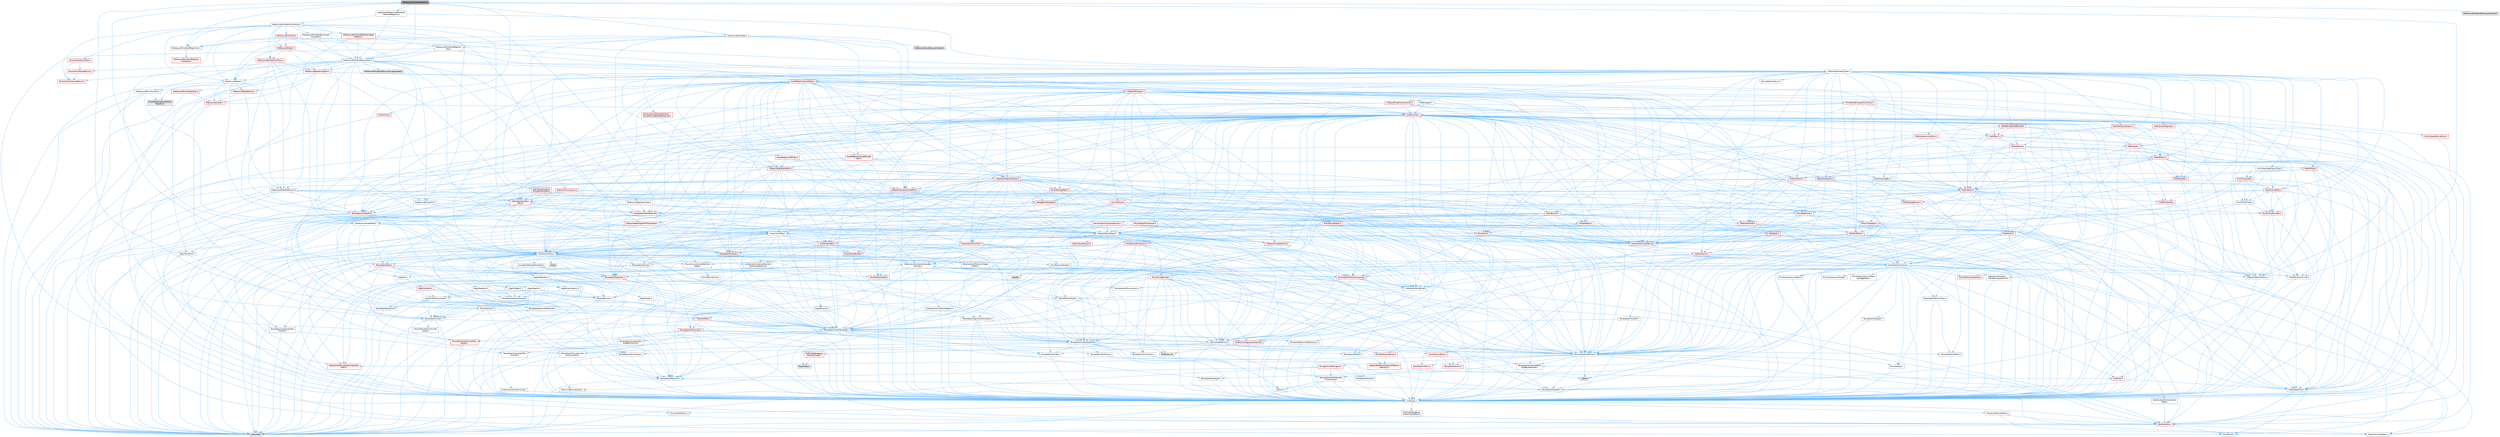 digraph "MetasoundFrontendQuery.h"
{
 // INTERACTIVE_SVG=YES
 // LATEX_PDF_SIZE
  bgcolor="transparent";
  edge [fontname=Helvetica,fontsize=10,labelfontname=Helvetica,labelfontsize=10];
  node [fontname=Helvetica,fontsize=10,shape=box,height=0.2,width=0.4];
  Node1 [id="Node000001",label="MetasoundFrontendQuery.h",height=0.2,width=0.4,color="gray40", fillcolor="grey60", style="filled", fontcolor="black",tooltip=" "];
  Node1 -> Node2 [id="edge1_Node000001_Node000002",color="steelblue1",style="solid",tooltip=" "];
  Node2 [id="Node000002",label="Containers/Array.h",height=0.2,width=0.4,color="grey40", fillcolor="white", style="filled",URL="$df/dd0/Array_8h.html",tooltip=" "];
  Node2 -> Node3 [id="edge2_Node000002_Node000003",color="steelblue1",style="solid",tooltip=" "];
  Node3 [id="Node000003",label="CoreTypes.h",height=0.2,width=0.4,color="grey40", fillcolor="white", style="filled",URL="$dc/dec/CoreTypes_8h.html",tooltip=" "];
  Node3 -> Node4 [id="edge3_Node000003_Node000004",color="steelblue1",style="solid",tooltip=" "];
  Node4 [id="Node000004",label="HAL/Platform.h",height=0.2,width=0.4,color="red", fillcolor="#FFF0F0", style="filled",URL="$d9/dd0/Platform_8h.html",tooltip=" "];
  Node4 -> Node5 [id="edge4_Node000004_Node000005",color="steelblue1",style="solid",tooltip=" "];
  Node5 [id="Node000005",label="Misc/Build.h",height=0.2,width=0.4,color="grey40", fillcolor="white", style="filled",URL="$d3/dbb/Build_8h.html",tooltip=" "];
  Node4 -> Node7 [id="edge5_Node000004_Node000007",color="steelblue1",style="solid",tooltip=" "];
  Node7 [id="Node000007",label="type_traits",height=0.2,width=0.4,color="grey60", fillcolor="#E0E0E0", style="filled",tooltip=" "];
  Node4 -> Node8 [id="edge6_Node000004_Node000008",color="steelblue1",style="solid",tooltip=" "];
  Node8 [id="Node000008",label="PreprocessorHelpers.h",height=0.2,width=0.4,color="grey40", fillcolor="white", style="filled",URL="$db/ddb/PreprocessorHelpers_8h.html",tooltip=" "];
  Node3 -> Node14 [id="edge7_Node000003_Node000014",color="steelblue1",style="solid",tooltip=" "];
  Node14 [id="Node000014",label="ProfilingDebugging\l/UMemoryDefines.h",height=0.2,width=0.4,color="grey40", fillcolor="white", style="filled",URL="$d2/da2/UMemoryDefines_8h.html",tooltip=" "];
  Node3 -> Node15 [id="edge8_Node000003_Node000015",color="steelblue1",style="solid",tooltip=" "];
  Node15 [id="Node000015",label="Misc/CoreMiscDefines.h",height=0.2,width=0.4,color="grey40", fillcolor="white", style="filled",URL="$da/d38/CoreMiscDefines_8h.html",tooltip=" "];
  Node15 -> Node4 [id="edge9_Node000015_Node000004",color="steelblue1",style="solid",tooltip=" "];
  Node15 -> Node8 [id="edge10_Node000015_Node000008",color="steelblue1",style="solid",tooltip=" "];
  Node3 -> Node16 [id="edge11_Node000003_Node000016",color="steelblue1",style="solid",tooltip=" "];
  Node16 [id="Node000016",label="Misc/CoreDefines.h",height=0.2,width=0.4,color="grey40", fillcolor="white", style="filled",URL="$d3/dd2/CoreDefines_8h.html",tooltip=" "];
  Node2 -> Node17 [id="edge12_Node000002_Node000017",color="steelblue1",style="solid",tooltip=" "];
  Node17 [id="Node000017",label="Misc/AssertionMacros.h",height=0.2,width=0.4,color="grey40", fillcolor="white", style="filled",URL="$d0/dfa/AssertionMacros_8h.html",tooltip=" "];
  Node17 -> Node3 [id="edge13_Node000017_Node000003",color="steelblue1",style="solid",tooltip=" "];
  Node17 -> Node4 [id="edge14_Node000017_Node000004",color="steelblue1",style="solid",tooltip=" "];
  Node17 -> Node18 [id="edge15_Node000017_Node000018",color="steelblue1",style="solid",tooltip=" "];
  Node18 [id="Node000018",label="HAL/PlatformMisc.h",height=0.2,width=0.4,color="red", fillcolor="#FFF0F0", style="filled",URL="$d0/df5/PlatformMisc_8h.html",tooltip=" "];
  Node18 -> Node3 [id="edge16_Node000018_Node000003",color="steelblue1",style="solid",tooltip=" "];
  Node17 -> Node8 [id="edge17_Node000017_Node000008",color="steelblue1",style="solid",tooltip=" "];
  Node17 -> Node54 [id="edge18_Node000017_Node000054",color="steelblue1",style="solid",tooltip=" "];
  Node54 [id="Node000054",label="Templates/EnableIf.h",height=0.2,width=0.4,color="grey40", fillcolor="white", style="filled",URL="$d7/d60/EnableIf_8h.html",tooltip=" "];
  Node54 -> Node3 [id="edge19_Node000054_Node000003",color="steelblue1",style="solid",tooltip=" "];
  Node17 -> Node55 [id="edge20_Node000017_Node000055",color="steelblue1",style="solid",tooltip=" "];
  Node55 [id="Node000055",label="Templates/IsArrayOrRefOf\lTypeByPredicate.h",height=0.2,width=0.4,color="grey40", fillcolor="white", style="filled",URL="$d6/da1/IsArrayOrRefOfTypeByPredicate_8h.html",tooltip=" "];
  Node55 -> Node3 [id="edge21_Node000055_Node000003",color="steelblue1",style="solid",tooltip=" "];
  Node17 -> Node56 [id="edge22_Node000017_Node000056",color="steelblue1",style="solid",tooltip=" "];
  Node56 [id="Node000056",label="Templates/IsValidVariadic\lFunctionArg.h",height=0.2,width=0.4,color="grey40", fillcolor="white", style="filled",URL="$d0/dc8/IsValidVariadicFunctionArg_8h.html",tooltip=" "];
  Node56 -> Node3 [id="edge23_Node000056_Node000003",color="steelblue1",style="solid",tooltip=" "];
  Node56 -> Node57 [id="edge24_Node000056_Node000057",color="steelblue1",style="solid",tooltip=" "];
  Node57 [id="Node000057",label="IsEnum.h",height=0.2,width=0.4,color="grey40", fillcolor="white", style="filled",URL="$d4/de5/IsEnum_8h.html",tooltip=" "];
  Node56 -> Node7 [id="edge25_Node000056_Node000007",color="steelblue1",style="solid",tooltip=" "];
  Node17 -> Node58 [id="edge26_Node000017_Node000058",color="steelblue1",style="solid",tooltip=" "];
  Node58 [id="Node000058",label="Traits/IsCharEncodingCompatible\lWith.h",height=0.2,width=0.4,color="red", fillcolor="#FFF0F0", style="filled",URL="$df/dd1/IsCharEncodingCompatibleWith_8h.html",tooltip=" "];
  Node58 -> Node7 [id="edge27_Node000058_Node000007",color="steelblue1",style="solid",tooltip=" "];
  Node17 -> Node60 [id="edge28_Node000017_Node000060",color="steelblue1",style="solid",tooltip=" "];
  Node60 [id="Node000060",label="Misc/VarArgs.h",height=0.2,width=0.4,color="grey40", fillcolor="white", style="filled",URL="$d5/d6f/VarArgs_8h.html",tooltip=" "];
  Node60 -> Node3 [id="edge29_Node000060_Node000003",color="steelblue1",style="solid",tooltip=" "];
  Node17 -> Node61 [id="edge30_Node000017_Node000061",color="steelblue1",style="solid",tooltip=" "];
  Node61 [id="Node000061",label="String/FormatStringSan.h",height=0.2,width=0.4,color="red", fillcolor="#FFF0F0", style="filled",URL="$d3/d8b/FormatStringSan_8h.html",tooltip=" "];
  Node61 -> Node7 [id="edge31_Node000061_Node000007",color="steelblue1",style="solid",tooltip=" "];
  Node61 -> Node3 [id="edge32_Node000061_Node000003",color="steelblue1",style="solid",tooltip=" "];
  Node61 -> Node62 [id="edge33_Node000061_Node000062",color="steelblue1",style="solid",tooltip=" "];
  Node62 [id="Node000062",label="Templates/Requires.h",height=0.2,width=0.4,color="grey40", fillcolor="white", style="filled",URL="$dc/d96/Requires_8h.html",tooltip=" "];
  Node62 -> Node54 [id="edge34_Node000062_Node000054",color="steelblue1",style="solid",tooltip=" "];
  Node62 -> Node7 [id="edge35_Node000062_Node000007",color="steelblue1",style="solid",tooltip=" "];
  Node61 -> Node63 [id="edge36_Node000061_Node000063",color="steelblue1",style="solid",tooltip=" "];
  Node63 [id="Node000063",label="Templates/Identity.h",height=0.2,width=0.4,color="grey40", fillcolor="white", style="filled",URL="$d0/dd5/Identity_8h.html",tooltip=" "];
  Node61 -> Node56 [id="edge37_Node000061_Node000056",color="steelblue1",style="solid",tooltip=" "];
  Node17 -> Node67 [id="edge38_Node000017_Node000067",color="steelblue1",style="solid",tooltip=" "];
  Node67 [id="Node000067",label="atomic",height=0.2,width=0.4,color="grey60", fillcolor="#E0E0E0", style="filled",tooltip=" "];
  Node2 -> Node68 [id="edge39_Node000002_Node000068",color="steelblue1",style="solid",tooltip=" "];
  Node68 [id="Node000068",label="Misc/IntrusiveUnsetOptional\lState.h",height=0.2,width=0.4,color="grey40", fillcolor="white", style="filled",URL="$d2/d0a/IntrusiveUnsetOptionalState_8h.html",tooltip=" "];
  Node68 -> Node69 [id="edge40_Node000068_Node000069",color="steelblue1",style="solid",tooltip=" "];
  Node69 [id="Node000069",label="Misc/OptionalFwd.h",height=0.2,width=0.4,color="grey40", fillcolor="white", style="filled",URL="$dc/d50/OptionalFwd_8h.html",tooltip=" "];
  Node2 -> Node70 [id="edge41_Node000002_Node000070",color="steelblue1",style="solid",tooltip=" "];
  Node70 [id="Node000070",label="Misc/ReverseIterate.h",height=0.2,width=0.4,color="grey40", fillcolor="white", style="filled",URL="$db/de3/ReverseIterate_8h.html",tooltip=" "];
  Node70 -> Node4 [id="edge42_Node000070_Node000004",color="steelblue1",style="solid",tooltip=" "];
  Node70 -> Node71 [id="edge43_Node000070_Node000071",color="steelblue1",style="solid",tooltip=" "];
  Node71 [id="Node000071",label="iterator",height=0.2,width=0.4,color="grey60", fillcolor="#E0E0E0", style="filled",tooltip=" "];
  Node2 -> Node72 [id="edge44_Node000002_Node000072",color="steelblue1",style="solid",tooltip=" "];
  Node72 [id="Node000072",label="HAL/UnrealMemory.h",height=0.2,width=0.4,color="grey40", fillcolor="white", style="filled",URL="$d9/d96/UnrealMemory_8h.html",tooltip=" "];
  Node72 -> Node3 [id="edge45_Node000072_Node000003",color="steelblue1",style="solid",tooltip=" "];
  Node72 -> Node73 [id="edge46_Node000072_Node000073",color="steelblue1",style="solid",tooltip=" "];
  Node73 [id="Node000073",label="GenericPlatform/GenericPlatform\lMemory.h",height=0.2,width=0.4,color="red", fillcolor="#FFF0F0", style="filled",URL="$dd/d22/GenericPlatformMemory_8h.html",tooltip=" "];
  Node73 -> Node25 [id="edge47_Node000073_Node000025",color="steelblue1",style="solid",tooltip=" "];
  Node25 [id="Node000025",label="CoreFwd.h",height=0.2,width=0.4,color="red", fillcolor="#FFF0F0", style="filled",URL="$d1/d1e/CoreFwd_8h.html",tooltip=" "];
  Node25 -> Node3 [id="edge48_Node000025_Node000003",color="steelblue1",style="solid",tooltip=" "];
  Node25 -> Node27 [id="edge49_Node000025_Node000027",color="steelblue1",style="solid",tooltip=" "];
  Node27 [id="Node000027",label="Math/MathFwd.h",height=0.2,width=0.4,color="grey40", fillcolor="white", style="filled",URL="$d2/d10/MathFwd_8h.html",tooltip=" "];
  Node27 -> Node4 [id="edge50_Node000027_Node000004",color="steelblue1",style="solid",tooltip=" "];
  Node73 -> Node3 [id="edge51_Node000073_Node000003",color="steelblue1",style="solid",tooltip=" "];
  Node72 -> Node76 [id="edge52_Node000072_Node000076",color="steelblue1",style="solid",tooltip=" "];
  Node76 [id="Node000076",label="HAL/MemoryBase.h",height=0.2,width=0.4,color="red", fillcolor="#FFF0F0", style="filled",URL="$d6/d9f/MemoryBase_8h.html",tooltip=" "];
  Node76 -> Node3 [id="edge53_Node000076_Node000003",color="steelblue1",style="solid",tooltip=" "];
  Node76 -> Node80 [id="edge54_Node000076_Node000080",color="steelblue1",style="solid",tooltip=" "];
  Node80 [id="Node000080",label="Templates/Atomic.h",height=0.2,width=0.4,color="red", fillcolor="#FFF0F0", style="filled",URL="$d3/d91/Atomic_8h.html",tooltip=" "];
  Node80 -> Node83 [id="edge55_Node000080_Node000083",color="steelblue1",style="solid",tooltip=" "];
  Node83 [id="Node000083",label="Templates/IsIntegral.h",height=0.2,width=0.4,color="grey40", fillcolor="white", style="filled",URL="$da/d64/IsIntegral_8h.html",tooltip=" "];
  Node83 -> Node3 [id="edge56_Node000083_Node000003",color="steelblue1",style="solid",tooltip=" "];
  Node80 -> Node67 [id="edge57_Node000080_Node000067",color="steelblue1",style="solid",tooltip=" "];
  Node72 -> Node89 [id="edge58_Node000072_Node000089",color="steelblue1",style="solid",tooltip=" "];
  Node89 [id="Node000089",label="HAL/PlatformMemory.h",height=0.2,width=0.4,color="red", fillcolor="#FFF0F0", style="filled",URL="$de/d68/PlatformMemory_8h.html",tooltip=" "];
  Node89 -> Node3 [id="edge59_Node000089_Node000003",color="steelblue1",style="solid",tooltip=" "];
  Node89 -> Node73 [id="edge60_Node000089_Node000073",color="steelblue1",style="solid",tooltip=" "];
  Node72 -> Node91 [id="edge61_Node000072_Node000091",color="steelblue1",style="solid",tooltip=" "];
  Node91 [id="Node000091",label="ProfilingDebugging\l/MemoryTrace.h",height=0.2,width=0.4,color="red", fillcolor="#FFF0F0", style="filled",URL="$da/dd7/MemoryTrace_8h.html",tooltip=" "];
  Node91 -> Node4 [id="edge62_Node000091_Node000004",color="steelblue1",style="solid",tooltip=" "];
  Node91 -> Node53 [id="edge63_Node000091_Node000053",color="steelblue1",style="solid",tooltip=" "];
  Node53 [id="Node000053",label="Trace/Trace.h",height=0.2,width=0.4,color="grey60", fillcolor="#E0E0E0", style="filled",tooltip=" "];
  Node72 -> Node92 [id="edge64_Node000072_Node000092",color="steelblue1",style="solid",tooltip=" "];
  Node92 [id="Node000092",label="Templates/IsPointer.h",height=0.2,width=0.4,color="grey40", fillcolor="white", style="filled",URL="$d7/d05/IsPointer_8h.html",tooltip=" "];
  Node92 -> Node3 [id="edge65_Node000092_Node000003",color="steelblue1",style="solid",tooltip=" "];
  Node2 -> Node93 [id="edge66_Node000002_Node000093",color="steelblue1",style="solid",tooltip=" "];
  Node93 [id="Node000093",label="Templates/UnrealTypeTraits.h",height=0.2,width=0.4,color="grey40", fillcolor="white", style="filled",URL="$d2/d2d/UnrealTypeTraits_8h.html",tooltip=" "];
  Node93 -> Node3 [id="edge67_Node000093_Node000003",color="steelblue1",style="solid",tooltip=" "];
  Node93 -> Node92 [id="edge68_Node000093_Node000092",color="steelblue1",style="solid",tooltip=" "];
  Node93 -> Node17 [id="edge69_Node000093_Node000017",color="steelblue1",style="solid",tooltip=" "];
  Node93 -> Node85 [id="edge70_Node000093_Node000085",color="steelblue1",style="solid",tooltip=" "];
  Node85 [id="Node000085",label="Templates/AndOrNot.h",height=0.2,width=0.4,color="grey40", fillcolor="white", style="filled",URL="$db/d0a/AndOrNot_8h.html",tooltip=" "];
  Node85 -> Node3 [id="edge71_Node000085_Node000003",color="steelblue1",style="solid",tooltip=" "];
  Node93 -> Node54 [id="edge72_Node000093_Node000054",color="steelblue1",style="solid",tooltip=" "];
  Node93 -> Node94 [id="edge73_Node000093_Node000094",color="steelblue1",style="solid",tooltip=" "];
  Node94 [id="Node000094",label="Templates/IsArithmetic.h",height=0.2,width=0.4,color="grey40", fillcolor="white", style="filled",URL="$d2/d5d/IsArithmetic_8h.html",tooltip=" "];
  Node94 -> Node3 [id="edge74_Node000094_Node000003",color="steelblue1",style="solid",tooltip=" "];
  Node93 -> Node57 [id="edge75_Node000093_Node000057",color="steelblue1",style="solid",tooltip=" "];
  Node93 -> Node95 [id="edge76_Node000093_Node000095",color="steelblue1",style="solid",tooltip=" "];
  Node95 [id="Node000095",label="Templates/Models.h",height=0.2,width=0.4,color="grey40", fillcolor="white", style="filled",URL="$d3/d0c/Models_8h.html",tooltip=" "];
  Node95 -> Node63 [id="edge77_Node000095_Node000063",color="steelblue1",style="solid",tooltip=" "];
  Node93 -> Node96 [id="edge78_Node000093_Node000096",color="steelblue1",style="solid",tooltip=" "];
  Node96 [id="Node000096",label="Templates/IsPODType.h",height=0.2,width=0.4,color="grey40", fillcolor="white", style="filled",URL="$d7/db1/IsPODType_8h.html",tooltip=" "];
  Node96 -> Node3 [id="edge79_Node000096_Node000003",color="steelblue1",style="solid",tooltip=" "];
  Node93 -> Node97 [id="edge80_Node000093_Node000097",color="steelblue1",style="solid",tooltip=" "];
  Node97 [id="Node000097",label="Templates/IsUECoreType.h",height=0.2,width=0.4,color="grey40", fillcolor="white", style="filled",URL="$d1/db8/IsUECoreType_8h.html",tooltip=" "];
  Node97 -> Node3 [id="edge81_Node000097_Node000003",color="steelblue1",style="solid",tooltip=" "];
  Node97 -> Node7 [id="edge82_Node000097_Node000007",color="steelblue1",style="solid",tooltip=" "];
  Node93 -> Node86 [id="edge83_Node000093_Node000086",color="steelblue1",style="solid",tooltip=" "];
  Node86 [id="Node000086",label="Templates/IsTriviallyCopy\lConstructible.h",height=0.2,width=0.4,color="grey40", fillcolor="white", style="filled",URL="$d3/d78/IsTriviallyCopyConstructible_8h.html",tooltip=" "];
  Node86 -> Node3 [id="edge84_Node000086_Node000003",color="steelblue1",style="solid",tooltip=" "];
  Node86 -> Node7 [id="edge85_Node000086_Node000007",color="steelblue1",style="solid",tooltip=" "];
  Node2 -> Node98 [id="edge86_Node000002_Node000098",color="steelblue1",style="solid",tooltip=" "];
  Node98 [id="Node000098",label="Templates/UnrealTemplate.h",height=0.2,width=0.4,color="grey40", fillcolor="white", style="filled",URL="$d4/d24/UnrealTemplate_8h.html",tooltip=" "];
  Node98 -> Node3 [id="edge87_Node000098_Node000003",color="steelblue1",style="solid",tooltip=" "];
  Node98 -> Node92 [id="edge88_Node000098_Node000092",color="steelblue1",style="solid",tooltip=" "];
  Node98 -> Node72 [id="edge89_Node000098_Node000072",color="steelblue1",style="solid",tooltip=" "];
  Node98 -> Node99 [id="edge90_Node000098_Node000099",color="steelblue1",style="solid",tooltip=" "];
  Node99 [id="Node000099",label="Templates/CopyQualifiers\lAndRefsFromTo.h",height=0.2,width=0.4,color="grey40", fillcolor="white", style="filled",URL="$d3/db3/CopyQualifiersAndRefsFromTo_8h.html",tooltip=" "];
  Node99 -> Node100 [id="edge91_Node000099_Node000100",color="steelblue1",style="solid",tooltip=" "];
  Node100 [id="Node000100",label="Templates/CopyQualifiers\lFromTo.h",height=0.2,width=0.4,color="grey40", fillcolor="white", style="filled",URL="$d5/db4/CopyQualifiersFromTo_8h.html",tooltip=" "];
  Node98 -> Node93 [id="edge92_Node000098_Node000093",color="steelblue1",style="solid",tooltip=" "];
  Node98 -> Node101 [id="edge93_Node000098_Node000101",color="steelblue1",style="solid",tooltip=" "];
  Node101 [id="Node000101",label="Templates/RemoveReference.h",height=0.2,width=0.4,color="grey40", fillcolor="white", style="filled",URL="$da/dbe/RemoveReference_8h.html",tooltip=" "];
  Node101 -> Node3 [id="edge94_Node000101_Node000003",color="steelblue1",style="solid",tooltip=" "];
  Node98 -> Node62 [id="edge95_Node000098_Node000062",color="steelblue1",style="solid",tooltip=" "];
  Node98 -> Node102 [id="edge96_Node000098_Node000102",color="steelblue1",style="solid",tooltip=" "];
  Node102 [id="Node000102",label="Templates/TypeCompatible\lBytes.h",height=0.2,width=0.4,color="red", fillcolor="#FFF0F0", style="filled",URL="$df/d0a/TypeCompatibleBytes_8h.html",tooltip=" "];
  Node102 -> Node3 [id="edge97_Node000102_Node000003",color="steelblue1",style="solid",tooltip=" "];
  Node102 -> Node7 [id="edge98_Node000102_Node000007",color="steelblue1",style="solid",tooltip=" "];
  Node98 -> Node63 [id="edge99_Node000098_Node000063",color="steelblue1",style="solid",tooltip=" "];
  Node98 -> Node23 [id="edge100_Node000098_Node000023",color="steelblue1",style="solid",tooltip=" "];
  Node23 [id="Node000023",label="Traits/IsContiguousContainer.h",height=0.2,width=0.4,color="red", fillcolor="#FFF0F0", style="filled",URL="$d5/d3c/IsContiguousContainer_8h.html",tooltip=" "];
  Node23 -> Node3 [id="edge101_Node000023_Node000003",color="steelblue1",style="solid",tooltip=" "];
  Node23 -> Node22 [id="edge102_Node000023_Node000022",color="steelblue1",style="solid",tooltip=" "];
  Node22 [id="Node000022",label="initializer_list",height=0.2,width=0.4,color="grey60", fillcolor="#E0E0E0", style="filled",tooltip=" "];
  Node98 -> Node103 [id="edge103_Node000098_Node000103",color="steelblue1",style="solid",tooltip=" "];
  Node103 [id="Node000103",label="Traits/UseBitwiseSwap.h",height=0.2,width=0.4,color="grey40", fillcolor="white", style="filled",URL="$db/df3/UseBitwiseSwap_8h.html",tooltip=" "];
  Node103 -> Node3 [id="edge104_Node000103_Node000003",color="steelblue1",style="solid",tooltip=" "];
  Node103 -> Node7 [id="edge105_Node000103_Node000007",color="steelblue1",style="solid",tooltip=" "];
  Node98 -> Node7 [id="edge106_Node000098_Node000007",color="steelblue1",style="solid",tooltip=" "];
  Node2 -> Node104 [id="edge107_Node000002_Node000104",color="steelblue1",style="solid",tooltip=" "];
  Node104 [id="Node000104",label="Containers/AllowShrinking.h",height=0.2,width=0.4,color="grey40", fillcolor="white", style="filled",URL="$d7/d1a/AllowShrinking_8h.html",tooltip=" "];
  Node104 -> Node3 [id="edge108_Node000104_Node000003",color="steelblue1",style="solid",tooltip=" "];
  Node2 -> Node105 [id="edge109_Node000002_Node000105",color="steelblue1",style="solid",tooltip=" "];
  Node105 [id="Node000105",label="Containers/ContainerAllocation\lPolicies.h",height=0.2,width=0.4,color="grey40", fillcolor="white", style="filled",URL="$d7/dff/ContainerAllocationPolicies_8h.html",tooltip=" "];
  Node105 -> Node3 [id="edge110_Node000105_Node000003",color="steelblue1",style="solid",tooltip=" "];
  Node105 -> Node106 [id="edge111_Node000105_Node000106",color="steelblue1",style="solid",tooltip=" "];
  Node106 [id="Node000106",label="Containers/ContainerHelpers.h",height=0.2,width=0.4,color="grey40", fillcolor="white", style="filled",URL="$d7/d33/ContainerHelpers_8h.html",tooltip=" "];
  Node106 -> Node3 [id="edge112_Node000106_Node000003",color="steelblue1",style="solid",tooltip=" "];
  Node105 -> Node105 [id="edge113_Node000105_Node000105",color="steelblue1",style="solid",tooltip=" "];
  Node105 -> Node107 [id="edge114_Node000105_Node000107",color="steelblue1",style="solid",tooltip=" "];
  Node107 [id="Node000107",label="HAL/PlatformMath.h",height=0.2,width=0.4,color="red", fillcolor="#FFF0F0", style="filled",URL="$dc/d53/PlatformMath_8h.html",tooltip=" "];
  Node107 -> Node3 [id="edge115_Node000107_Node000003",color="steelblue1",style="solid",tooltip=" "];
  Node105 -> Node72 [id="edge116_Node000105_Node000072",color="steelblue1",style="solid",tooltip=" "];
  Node105 -> Node40 [id="edge117_Node000105_Node000040",color="steelblue1",style="solid",tooltip=" "];
  Node40 [id="Node000040",label="Math/NumericLimits.h",height=0.2,width=0.4,color="grey40", fillcolor="white", style="filled",URL="$df/d1b/NumericLimits_8h.html",tooltip=" "];
  Node40 -> Node3 [id="edge118_Node000040_Node000003",color="steelblue1",style="solid",tooltip=" "];
  Node105 -> Node17 [id="edge119_Node000105_Node000017",color="steelblue1",style="solid",tooltip=" "];
  Node105 -> Node115 [id="edge120_Node000105_Node000115",color="steelblue1",style="solid",tooltip=" "];
  Node115 [id="Node000115",label="Templates/IsPolymorphic.h",height=0.2,width=0.4,color="grey40", fillcolor="white", style="filled",URL="$dc/d20/IsPolymorphic_8h.html",tooltip=" "];
  Node105 -> Node116 [id="edge121_Node000105_Node000116",color="steelblue1",style="solid",tooltip=" "];
  Node116 [id="Node000116",label="Templates/MemoryOps.h",height=0.2,width=0.4,color="red", fillcolor="#FFF0F0", style="filled",URL="$db/dea/MemoryOps_8h.html",tooltip=" "];
  Node116 -> Node3 [id="edge122_Node000116_Node000003",color="steelblue1",style="solid",tooltip=" "];
  Node116 -> Node72 [id="edge123_Node000116_Node000072",color="steelblue1",style="solid",tooltip=" "];
  Node116 -> Node86 [id="edge124_Node000116_Node000086",color="steelblue1",style="solid",tooltip=" "];
  Node116 -> Node62 [id="edge125_Node000116_Node000062",color="steelblue1",style="solid",tooltip=" "];
  Node116 -> Node93 [id="edge126_Node000116_Node000093",color="steelblue1",style="solid",tooltip=" "];
  Node116 -> Node103 [id="edge127_Node000116_Node000103",color="steelblue1",style="solid",tooltip=" "];
  Node116 -> Node7 [id="edge128_Node000116_Node000007",color="steelblue1",style="solid",tooltip=" "];
  Node105 -> Node102 [id="edge129_Node000105_Node000102",color="steelblue1",style="solid",tooltip=" "];
  Node105 -> Node7 [id="edge130_Node000105_Node000007",color="steelblue1",style="solid",tooltip=" "];
  Node2 -> Node117 [id="edge131_Node000002_Node000117",color="steelblue1",style="solid",tooltip=" "];
  Node117 [id="Node000117",label="Containers/ContainerElement\lTypeCompatibility.h",height=0.2,width=0.4,color="grey40", fillcolor="white", style="filled",URL="$df/ddf/ContainerElementTypeCompatibility_8h.html",tooltip=" "];
  Node117 -> Node3 [id="edge132_Node000117_Node000003",color="steelblue1",style="solid",tooltip=" "];
  Node117 -> Node93 [id="edge133_Node000117_Node000093",color="steelblue1",style="solid",tooltip=" "];
  Node2 -> Node118 [id="edge134_Node000002_Node000118",color="steelblue1",style="solid",tooltip=" "];
  Node118 [id="Node000118",label="Serialization/Archive.h",height=0.2,width=0.4,color="grey40", fillcolor="white", style="filled",URL="$d7/d3b/Archive_8h.html",tooltip=" "];
  Node118 -> Node25 [id="edge135_Node000118_Node000025",color="steelblue1",style="solid",tooltip=" "];
  Node118 -> Node3 [id="edge136_Node000118_Node000003",color="steelblue1",style="solid",tooltip=" "];
  Node118 -> Node119 [id="edge137_Node000118_Node000119",color="steelblue1",style="solid",tooltip=" "];
  Node119 [id="Node000119",label="HAL/PlatformProperties.h",height=0.2,width=0.4,color="red", fillcolor="#FFF0F0", style="filled",URL="$d9/db0/PlatformProperties_8h.html",tooltip=" "];
  Node119 -> Node3 [id="edge138_Node000119_Node000003",color="steelblue1",style="solid",tooltip=" "];
  Node118 -> Node122 [id="edge139_Node000118_Node000122",color="steelblue1",style="solid",tooltip=" "];
  Node122 [id="Node000122",label="Internationalization\l/TextNamespaceFwd.h",height=0.2,width=0.4,color="grey40", fillcolor="white", style="filled",URL="$d8/d97/TextNamespaceFwd_8h.html",tooltip=" "];
  Node122 -> Node3 [id="edge140_Node000122_Node000003",color="steelblue1",style="solid",tooltip=" "];
  Node118 -> Node27 [id="edge141_Node000118_Node000027",color="steelblue1",style="solid",tooltip=" "];
  Node118 -> Node17 [id="edge142_Node000118_Node000017",color="steelblue1",style="solid",tooltip=" "];
  Node118 -> Node5 [id="edge143_Node000118_Node000005",color="steelblue1",style="solid",tooltip=" "];
  Node118 -> Node41 [id="edge144_Node000118_Node000041",color="steelblue1",style="solid",tooltip=" "];
  Node41 [id="Node000041",label="Misc/CompressionFlags.h",height=0.2,width=0.4,color="grey40", fillcolor="white", style="filled",URL="$d9/d76/CompressionFlags_8h.html",tooltip=" "];
  Node118 -> Node123 [id="edge145_Node000118_Node000123",color="steelblue1",style="solid",tooltip=" "];
  Node123 [id="Node000123",label="Misc/EngineVersionBase.h",height=0.2,width=0.4,color="grey40", fillcolor="white", style="filled",URL="$d5/d2b/EngineVersionBase_8h.html",tooltip=" "];
  Node123 -> Node3 [id="edge146_Node000123_Node000003",color="steelblue1",style="solid",tooltip=" "];
  Node118 -> Node60 [id="edge147_Node000118_Node000060",color="steelblue1",style="solid",tooltip=" "];
  Node118 -> Node124 [id="edge148_Node000118_Node000124",color="steelblue1",style="solid",tooltip=" "];
  Node124 [id="Node000124",label="Serialization/ArchiveCook\lData.h",height=0.2,width=0.4,color="grey40", fillcolor="white", style="filled",URL="$dc/db6/ArchiveCookData_8h.html",tooltip=" "];
  Node124 -> Node4 [id="edge149_Node000124_Node000004",color="steelblue1",style="solid",tooltip=" "];
  Node118 -> Node125 [id="edge150_Node000118_Node000125",color="steelblue1",style="solid",tooltip=" "];
  Node125 [id="Node000125",label="Serialization/ArchiveSave\lPackageData.h",height=0.2,width=0.4,color="grey40", fillcolor="white", style="filled",URL="$d1/d37/ArchiveSavePackageData_8h.html",tooltip=" "];
  Node118 -> Node54 [id="edge151_Node000118_Node000054",color="steelblue1",style="solid",tooltip=" "];
  Node118 -> Node55 [id="edge152_Node000118_Node000055",color="steelblue1",style="solid",tooltip=" "];
  Node118 -> Node126 [id="edge153_Node000118_Node000126",color="steelblue1",style="solid",tooltip=" "];
  Node126 [id="Node000126",label="Templates/IsEnumClass.h",height=0.2,width=0.4,color="grey40", fillcolor="white", style="filled",URL="$d7/d15/IsEnumClass_8h.html",tooltip=" "];
  Node126 -> Node3 [id="edge154_Node000126_Node000003",color="steelblue1",style="solid",tooltip=" "];
  Node126 -> Node85 [id="edge155_Node000126_Node000085",color="steelblue1",style="solid",tooltip=" "];
  Node118 -> Node112 [id="edge156_Node000118_Node000112",color="steelblue1",style="solid",tooltip=" "];
  Node112 [id="Node000112",label="Templates/IsSigned.h",height=0.2,width=0.4,color="grey40", fillcolor="white", style="filled",URL="$d8/dd8/IsSigned_8h.html",tooltip=" "];
  Node112 -> Node3 [id="edge157_Node000112_Node000003",color="steelblue1",style="solid",tooltip=" "];
  Node118 -> Node56 [id="edge158_Node000118_Node000056",color="steelblue1",style="solid",tooltip=" "];
  Node118 -> Node98 [id="edge159_Node000118_Node000098",color="steelblue1",style="solid",tooltip=" "];
  Node118 -> Node58 [id="edge160_Node000118_Node000058",color="steelblue1",style="solid",tooltip=" "];
  Node118 -> Node127 [id="edge161_Node000118_Node000127",color="steelblue1",style="solid",tooltip=" "];
  Node127 [id="Node000127",label="UObject/ObjectVersion.h",height=0.2,width=0.4,color="grey40", fillcolor="white", style="filled",URL="$da/d63/ObjectVersion_8h.html",tooltip=" "];
  Node127 -> Node3 [id="edge162_Node000127_Node000003",color="steelblue1",style="solid",tooltip=" "];
  Node2 -> Node128 [id="edge163_Node000002_Node000128",color="steelblue1",style="solid",tooltip=" "];
  Node128 [id="Node000128",label="Serialization/MemoryImage\lWriter.h",height=0.2,width=0.4,color="grey40", fillcolor="white", style="filled",URL="$d0/d08/MemoryImageWriter_8h.html",tooltip=" "];
  Node128 -> Node3 [id="edge164_Node000128_Node000003",color="steelblue1",style="solid",tooltip=" "];
  Node128 -> Node129 [id="edge165_Node000128_Node000129",color="steelblue1",style="solid",tooltip=" "];
  Node129 [id="Node000129",label="Serialization/MemoryLayout.h",height=0.2,width=0.4,color="red", fillcolor="#FFF0F0", style="filled",URL="$d7/d66/MemoryLayout_8h.html",tooltip=" "];
  Node129 -> Node20 [id="edge166_Node000129_Node000020",color="steelblue1",style="solid",tooltip=" "];
  Node20 [id="Node000020",label="Containers/StringFwd.h",height=0.2,width=0.4,color="grey40", fillcolor="white", style="filled",URL="$df/d37/StringFwd_8h.html",tooltip=" "];
  Node20 -> Node3 [id="edge167_Node000020_Node000003",color="steelblue1",style="solid",tooltip=" "];
  Node20 -> Node21 [id="edge168_Node000020_Node000021",color="steelblue1",style="solid",tooltip=" "];
  Node21 [id="Node000021",label="Traits/ElementType.h",height=0.2,width=0.4,color="grey40", fillcolor="white", style="filled",URL="$d5/d4f/ElementType_8h.html",tooltip=" "];
  Node21 -> Node4 [id="edge169_Node000021_Node000004",color="steelblue1",style="solid",tooltip=" "];
  Node21 -> Node22 [id="edge170_Node000021_Node000022",color="steelblue1",style="solid",tooltip=" "];
  Node21 -> Node7 [id="edge171_Node000021_Node000007",color="steelblue1",style="solid",tooltip=" "];
  Node20 -> Node23 [id="edge172_Node000020_Node000023",color="steelblue1",style="solid",tooltip=" "];
  Node129 -> Node72 [id="edge173_Node000129_Node000072",color="steelblue1",style="solid",tooltip=" "];
  Node129 -> Node54 [id="edge174_Node000129_Node000054",color="steelblue1",style="solid",tooltip=" "];
  Node129 -> Node115 [id="edge175_Node000129_Node000115",color="steelblue1",style="solid",tooltip=" "];
  Node129 -> Node95 [id="edge176_Node000129_Node000095",color="steelblue1",style="solid",tooltip=" "];
  Node129 -> Node98 [id="edge177_Node000129_Node000098",color="steelblue1",style="solid",tooltip=" "];
  Node2 -> Node142 [id="edge178_Node000002_Node000142",color="steelblue1",style="solid",tooltip=" "];
  Node142 [id="Node000142",label="Algo/Heapify.h",height=0.2,width=0.4,color="grey40", fillcolor="white", style="filled",URL="$d0/d2a/Heapify_8h.html",tooltip=" "];
  Node142 -> Node143 [id="edge179_Node000142_Node000143",color="steelblue1",style="solid",tooltip=" "];
  Node143 [id="Node000143",label="Algo/Impl/BinaryHeap.h",height=0.2,width=0.4,color="grey40", fillcolor="white", style="filled",URL="$d7/da3/Algo_2Impl_2BinaryHeap_8h.html",tooltip=" "];
  Node143 -> Node144 [id="edge180_Node000143_Node000144",color="steelblue1",style="solid",tooltip=" "];
  Node144 [id="Node000144",label="Templates/Invoke.h",height=0.2,width=0.4,color="grey40", fillcolor="white", style="filled",URL="$d7/deb/Invoke_8h.html",tooltip=" "];
  Node144 -> Node3 [id="edge181_Node000144_Node000003",color="steelblue1",style="solid",tooltip=" "];
  Node144 -> Node145 [id="edge182_Node000144_Node000145",color="steelblue1",style="solid",tooltip=" "];
  Node145 [id="Node000145",label="Traits/MemberFunctionPtr\lOuter.h",height=0.2,width=0.4,color="grey40", fillcolor="white", style="filled",URL="$db/da7/MemberFunctionPtrOuter_8h.html",tooltip=" "];
  Node144 -> Node98 [id="edge183_Node000144_Node000098",color="steelblue1",style="solid",tooltip=" "];
  Node144 -> Node7 [id="edge184_Node000144_Node000007",color="steelblue1",style="solid",tooltip=" "];
  Node143 -> Node146 [id="edge185_Node000143_Node000146",color="steelblue1",style="solid",tooltip=" "];
  Node146 [id="Node000146",label="Templates/Projection.h",height=0.2,width=0.4,color="grey40", fillcolor="white", style="filled",URL="$d7/df0/Projection_8h.html",tooltip=" "];
  Node146 -> Node7 [id="edge186_Node000146_Node000007",color="steelblue1",style="solid",tooltip=" "];
  Node143 -> Node147 [id="edge187_Node000143_Node000147",color="steelblue1",style="solid",tooltip=" "];
  Node147 [id="Node000147",label="Templates/ReversePredicate.h",height=0.2,width=0.4,color="grey40", fillcolor="white", style="filled",URL="$d8/d28/ReversePredicate_8h.html",tooltip=" "];
  Node147 -> Node144 [id="edge188_Node000147_Node000144",color="steelblue1",style="solid",tooltip=" "];
  Node147 -> Node98 [id="edge189_Node000147_Node000098",color="steelblue1",style="solid",tooltip=" "];
  Node143 -> Node7 [id="edge190_Node000143_Node000007",color="steelblue1",style="solid",tooltip=" "];
  Node142 -> Node148 [id="edge191_Node000142_Node000148",color="steelblue1",style="solid",tooltip=" "];
  Node148 [id="Node000148",label="Templates/IdentityFunctor.h",height=0.2,width=0.4,color="grey40", fillcolor="white", style="filled",URL="$d7/d2e/IdentityFunctor_8h.html",tooltip=" "];
  Node148 -> Node4 [id="edge192_Node000148_Node000004",color="steelblue1",style="solid",tooltip=" "];
  Node142 -> Node144 [id="edge193_Node000142_Node000144",color="steelblue1",style="solid",tooltip=" "];
  Node142 -> Node149 [id="edge194_Node000142_Node000149",color="steelblue1",style="solid",tooltip=" "];
  Node149 [id="Node000149",label="Templates/Less.h",height=0.2,width=0.4,color="grey40", fillcolor="white", style="filled",URL="$de/dc8/Less_8h.html",tooltip=" "];
  Node149 -> Node3 [id="edge195_Node000149_Node000003",color="steelblue1",style="solid",tooltip=" "];
  Node149 -> Node98 [id="edge196_Node000149_Node000098",color="steelblue1",style="solid",tooltip=" "];
  Node142 -> Node98 [id="edge197_Node000142_Node000098",color="steelblue1",style="solid",tooltip=" "];
  Node2 -> Node150 [id="edge198_Node000002_Node000150",color="steelblue1",style="solid",tooltip=" "];
  Node150 [id="Node000150",label="Algo/HeapSort.h",height=0.2,width=0.4,color="grey40", fillcolor="white", style="filled",URL="$d3/d92/HeapSort_8h.html",tooltip=" "];
  Node150 -> Node143 [id="edge199_Node000150_Node000143",color="steelblue1",style="solid",tooltip=" "];
  Node150 -> Node148 [id="edge200_Node000150_Node000148",color="steelblue1",style="solid",tooltip=" "];
  Node150 -> Node149 [id="edge201_Node000150_Node000149",color="steelblue1",style="solid",tooltip=" "];
  Node150 -> Node98 [id="edge202_Node000150_Node000098",color="steelblue1",style="solid",tooltip=" "];
  Node2 -> Node151 [id="edge203_Node000002_Node000151",color="steelblue1",style="solid",tooltip=" "];
  Node151 [id="Node000151",label="Algo/IsHeap.h",height=0.2,width=0.4,color="grey40", fillcolor="white", style="filled",URL="$de/d32/IsHeap_8h.html",tooltip=" "];
  Node151 -> Node143 [id="edge204_Node000151_Node000143",color="steelblue1",style="solid",tooltip=" "];
  Node151 -> Node148 [id="edge205_Node000151_Node000148",color="steelblue1",style="solid",tooltip=" "];
  Node151 -> Node144 [id="edge206_Node000151_Node000144",color="steelblue1",style="solid",tooltip=" "];
  Node151 -> Node149 [id="edge207_Node000151_Node000149",color="steelblue1",style="solid",tooltip=" "];
  Node151 -> Node98 [id="edge208_Node000151_Node000098",color="steelblue1",style="solid",tooltip=" "];
  Node2 -> Node143 [id="edge209_Node000002_Node000143",color="steelblue1",style="solid",tooltip=" "];
  Node2 -> Node152 [id="edge210_Node000002_Node000152",color="steelblue1",style="solid",tooltip=" "];
  Node152 [id="Node000152",label="Algo/StableSort.h",height=0.2,width=0.4,color="grey40", fillcolor="white", style="filled",URL="$d7/d3c/StableSort_8h.html",tooltip=" "];
  Node152 -> Node153 [id="edge211_Node000152_Node000153",color="steelblue1",style="solid",tooltip=" "];
  Node153 [id="Node000153",label="Algo/BinarySearch.h",height=0.2,width=0.4,color="grey40", fillcolor="white", style="filled",URL="$db/db4/BinarySearch_8h.html",tooltip=" "];
  Node153 -> Node148 [id="edge212_Node000153_Node000148",color="steelblue1",style="solid",tooltip=" "];
  Node153 -> Node144 [id="edge213_Node000153_Node000144",color="steelblue1",style="solid",tooltip=" "];
  Node153 -> Node149 [id="edge214_Node000153_Node000149",color="steelblue1",style="solid",tooltip=" "];
  Node152 -> Node154 [id="edge215_Node000152_Node000154",color="steelblue1",style="solid",tooltip=" "];
  Node154 [id="Node000154",label="Algo/Rotate.h",height=0.2,width=0.4,color="grey40", fillcolor="white", style="filled",URL="$dd/da7/Rotate_8h.html",tooltip=" "];
  Node154 -> Node98 [id="edge216_Node000154_Node000098",color="steelblue1",style="solid",tooltip=" "];
  Node152 -> Node148 [id="edge217_Node000152_Node000148",color="steelblue1",style="solid",tooltip=" "];
  Node152 -> Node144 [id="edge218_Node000152_Node000144",color="steelblue1",style="solid",tooltip=" "];
  Node152 -> Node149 [id="edge219_Node000152_Node000149",color="steelblue1",style="solid",tooltip=" "];
  Node152 -> Node98 [id="edge220_Node000152_Node000098",color="steelblue1",style="solid",tooltip=" "];
  Node2 -> Node155 [id="edge221_Node000002_Node000155",color="steelblue1",style="solid",tooltip=" "];
  Node155 [id="Node000155",label="Concepts/GetTypeHashable.h",height=0.2,width=0.4,color="grey40", fillcolor="white", style="filled",URL="$d3/da2/GetTypeHashable_8h.html",tooltip=" "];
  Node155 -> Node3 [id="edge222_Node000155_Node000003",color="steelblue1",style="solid",tooltip=" "];
  Node155 -> Node133 [id="edge223_Node000155_Node000133",color="steelblue1",style="solid",tooltip=" "];
  Node133 [id="Node000133",label="Templates/TypeHash.h",height=0.2,width=0.4,color="red", fillcolor="#FFF0F0", style="filled",URL="$d1/d62/TypeHash_8h.html",tooltip=" "];
  Node133 -> Node3 [id="edge224_Node000133_Node000003",color="steelblue1",style="solid",tooltip=" "];
  Node133 -> Node62 [id="edge225_Node000133_Node000062",color="steelblue1",style="solid",tooltip=" "];
  Node133 -> Node7 [id="edge226_Node000133_Node000007",color="steelblue1",style="solid",tooltip=" "];
  Node2 -> Node148 [id="edge227_Node000002_Node000148",color="steelblue1",style="solid",tooltip=" "];
  Node2 -> Node144 [id="edge228_Node000002_Node000144",color="steelblue1",style="solid",tooltip=" "];
  Node2 -> Node149 [id="edge229_Node000002_Node000149",color="steelblue1",style="solid",tooltip=" "];
  Node2 -> Node156 [id="edge230_Node000002_Node000156",color="steelblue1",style="solid",tooltip=" "];
  Node156 [id="Node000156",label="Templates/LosesQualifiers\lFromTo.h",height=0.2,width=0.4,color="grey40", fillcolor="white", style="filled",URL="$d2/db3/LosesQualifiersFromTo_8h.html",tooltip=" "];
  Node156 -> Node100 [id="edge231_Node000156_Node000100",color="steelblue1",style="solid",tooltip=" "];
  Node156 -> Node7 [id="edge232_Node000156_Node000007",color="steelblue1",style="solid",tooltip=" "];
  Node2 -> Node62 [id="edge233_Node000002_Node000062",color="steelblue1",style="solid",tooltip=" "];
  Node2 -> Node157 [id="edge234_Node000002_Node000157",color="steelblue1",style="solid",tooltip=" "];
  Node157 [id="Node000157",label="Templates/Sorting.h",height=0.2,width=0.4,color="grey40", fillcolor="white", style="filled",URL="$d3/d9e/Sorting_8h.html",tooltip=" "];
  Node157 -> Node3 [id="edge235_Node000157_Node000003",color="steelblue1",style="solid",tooltip=" "];
  Node157 -> Node153 [id="edge236_Node000157_Node000153",color="steelblue1",style="solid",tooltip=" "];
  Node157 -> Node158 [id="edge237_Node000157_Node000158",color="steelblue1",style="solid",tooltip=" "];
  Node158 [id="Node000158",label="Algo/Sort.h",height=0.2,width=0.4,color="grey40", fillcolor="white", style="filled",URL="$d1/d87/Sort_8h.html",tooltip=" "];
  Node158 -> Node159 [id="edge238_Node000158_Node000159",color="steelblue1",style="solid",tooltip=" "];
  Node159 [id="Node000159",label="Algo/IntroSort.h",height=0.2,width=0.4,color="red", fillcolor="#FFF0F0", style="filled",URL="$d3/db3/IntroSort_8h.html",tooltip=" "];
  Node159 -> Node143 [id="edge239_Node000159_Node000143",color="steelblue1",style="solid",tooltip=" "];
  Node159 -> Node148 [id="edge240_Node000159_Node000148",color="steelblue1",style="solid",tooltip=" "];
  Node159 -> Node144 [id="edge241_Node000159_Node000144",color="steelblue1",style="solid",tooltip=" "];
  Node159 -> Node146 [id="edge242_Node000159_Node000146",color="steelblue1",style="solid",tooltip=" "];
  Node159 -> Node149 [id="edge243_Node000159_Node000149",color="steelblue1",style="solid",tooltip=" "];
  Node159 -> Node98 [id="edge244_Node000159_Node000098",color="steelblue1",style="solid",tooltip=" "];
  Node157 -> Node107 [id="edge245_Node000157_Node000107",color="steelblue1",style="solid",tooltip=" "];
  Node157 -> Node149 [id="edge246_Node000157_Node000149",color="steelblue1",style="solid",tooltip=" "];
  Node2 -> Node161 [id="edge247_Node000002_Node000161",color="steelblue1",style="solid",tooltip=" "];
  Node161 [id="Node000161",label="Templates/AlignmentTemplates.h",height=0.2,width=0.4,color="grey40", fillcolor="white", style="filled",URL="$dd/d32/AlignmentTemplates_8h.html",tooltip=" "];
  Node161 -> Node3 [id="edge248_Node000161_Node000003",color="steelblue1",style="solid",tooltip=" "];
  Node161 -> Node83 [id="edge249_Node000161_Node000083",color="steelblue1",style="solid",tooltip=" "];
  Node161 -> Node92 [id="edge250_Node000161_Node000092",color="steelblue1",style="solid",tooltip=" "];
  Node2 -> Node21 [id="edge251_Node000002_Node000021",color="steelblue1",style="solid",tooltip=" "];
  Node2 -> Node113 [id="edge252_Node000002_Node000113",color="steelblue1",style="solid",tooltip=" "];
  Node113 [id="Node000113",label="limits",height=0.2,width=0.4,color="grey60", fillcolor="#E0E0E0", style="filled",tooltip=" "];
  Node2 -> Node7 [id="edge253_Node000002_Node000007",color="steelblue1",style="solid",tooltip=" "];
  Node1 -> Node162 [id="edge254_Node000001_Node000162",color="steelblue1",style="solid",tooltip=" "];
  Node162 [id="Node000162",label="Containers/SortedMap.h",height=0.2,width=0.4,color="grey40", fillcolor="white", style="filled",URL="$d1/dcf/SortedMap_8h.html",tooltip=" "];
  Node162 -> Node163 [id="edge255_Node000162_Node000163",color="steelblue1",style="solid",tooltip=" "];
  Node163 [id="Node000163",label="Containers/Map.h",height=0.2,width=0.4,color="grey40", fillcolor="white", style="filled",URL="$df/d79/Map_8h.html",tooltip=" "];
  Node163 -> Node3 [id="edge256_Node000163_Node000003",color="steelblue1",style="solid",tooltip=" "];
  Node163 -> Node164 [id="edge257_Node000163_Node000164",color="steelblue1",style="solid",tooltip=" "];
  Node164 [id="Node000164",label="Algo/Reverse.h",height=0.2,width=0.4,color="grey40", fillcolor="white", style="filled",URL="$d5/d93/Reverse_8h.html",tooltip=" "];
  Node164 -> Node3 [id="edge258_Node000164_Node000003",color="steelblue1",style="solid",tooltip=" "];
  Node164 -> Node98 [id="edge259_Node000164_Node000098",color="steelblue1",style="solid",tooltip=" "];
  Node163 -> Node117 [id="edge260_Node000163_Node000117",color="steelblue1",style="solid",tooltip=" "];
  Node163 -> Node165 [id="edge261_Node000163_Node000165",color="steelblue1",style="solid",tooltip=" "];
  Node165 [id="Node000165",label="Containers/Set.h",height=0.2,width=0.4,color="red", fillcolor="#FFF0F0", style="filled",URL="$d4/d45/Set_8h.html",tooltip=" "];
  Node165 -> Node105 [id="edge262_Node000165_Node000105",color="steelblue1",style="solid",tooltip=" "];
  Node165 -> Node117 [id="edge263_Node000165_Node000117",color="steelblue1",style="solid",tooltip=" "];
  Node165 -> Node17 [id="edge264_Node000165_Node000017",color="steelblue1",style="solid",tooltip=" "];
  Node165 -> Node190 [id="edge265_Node000165_Node000190",color="steelblue1",style="solid",tooltip=" "];
  Node190 [id="Node000190",label="Misc/StructBuilder.h",height=0.2,width=0.4,color="red", fillcolor="#FFF0F0", style="filled",URL="$d9/db3/StructBuilder_8h.html",tooltip=" "];
  Node190 -> Node3 [id="edge266_Node000190_Node000003",color="steelblue1",style="solid",tooltip=" "];
  Node190 -> Node161 [id="edge267_Node000190_Node000161",color="steelblue1",style="solid",tooltip=" "];
  Node165 -> Node128 [id="edge268_Node000165_Node000128",color="steelblue1",style="solid",tooltip=" "];
  Node165 -> Node191 [id="edge269_Node000165_Node000191",color="steelblue1",style="solid",tooltip=" "];
  Node191 [id="Node000191",label="Templates/Function.h",height=0.2,width=0.4,color="red", fillcolor="#FFF0F0", style="filled",URL="$df/df5/Function_8h.html",tooltip=" "];
  Node191 -> Node3 [id="edge270_Node000191_Node000003",color="steelblue1",style="solid",tooltip=" "];
  Node191 -> Node17 [id="edge271_Node000191_Node000017",color="steelblue1",style="solid",tooltip=" "];
  Node191 -> Node68 [id="edge272_Node000191_Node000068",color="steelblue1",style="solid",tooltip=" "];
  Node191 -> Node72 [id="edge273_Node000191_Node000072",color="steelblue1",style="solid",tooltip=" "];
  Node191 -> Node93 [id="edge274_Node000191_Node000093",color="steelblue1",style="solid",tooltip=" "];
  Node191 -> Node144 [id="edge275_Node000191_Node000144",color="steelblue1",style="solid",tooltip=" "];
  Node191 -> Node98 [id="edge276_Node000191_Node000098",color="steelblue1",style="solid",tooltip=" "];
  Node191 -> Node62 [id="edge277_Node000191_Node000062",color="steelblue1",style="solid",tooltip=" "];
  Node191 -> Node7 [id="edge278_Node000191_Node000007",color="steelblue1",style="solid",tooltip=" "];
  Node165 -> Node157 [id="edge279_Node000165_Node000157",color="steelblue1",style="solid",tooltip=" "];
  Node165 -> Node133 [id="edge280_Node000165_Node000133",color="steelblue1",style="solid",tooltip=" "];
  Node165 -> Node98 [id="edge281_Node000165_Node000098",color="steelblue1",style="solid",tooltip=" "];
  Node165 -> Node22 [id="edge282_Node000165_Node000022",color="steelblue1",style="solid",tooltip=" "];
  Node165 -> Node7 [id="edge283_Node000165_Node000007",color="steelblue1",style="solid",tooltip=" "];
  Node163 -> Node186 [id="edge284_Node000163_Node000186",color="steelblue1",style="solid",tooltip=" "];
  Node186 [id="Node000186",label="Containers/UnrealString.h",height=0.2,width=0.4,color="red", fillcolor="#FFF0F0", style="filled",URL="$d5/dba/UnrealString_8h.html",tooltip=" "];
  Node163 -> Node17 [id="edge285_Node000163_Node000017",color="steelblue1",style="solid",tooltip=" "];
  Node163 -> Node190 [id="edge286_Node000163_Node000190",color="steelblue1",style="solid",tooltip=" "];
  Node163 -> Node191 [id="edge287_Node000163_Node000191",color="steelblue1",style="solid",tooltip=" "];
  Node163 -> Node157 [id="edge288_Node000163_Node000157",color="steelblue1",style="solid",tooltip=" "];
  Node163 -> Node194 [id="edge289_Node000163_Node000194",color="steelblue1",style="solid",tooltip=" "];
  Node194 [id="Node000194",label="Templates/Tuple.h",height=0.2,width=0.4,color="red", fillcolor="#FFF0F0", style="filled",URL="$d2/d4f/Tuple_8h.html",tooltip=" "];
  Node194 -> Node3 [id="edge290_Node000194_Node000003",color="steelblue1",style="solid",tooltip=" "];
  Node194 -> Node98 [id="edge291_Node000194_Node000098",color="steelblue1",style="solid",tooltip=" "];
  Node194 -> Node144 [id="edge292_Node000194_Node000144",color="steelblue1",style="solid",tooltip=" "];
  Node194 -> Node129 [id="edge293_Node000194_Node000129",color="steelblue1",style="solid",tooltip=" "];
  Node194 -> Node62 [id="edge294_Node000194_Node000062",color="steelblue1",style="solid",tooltip=" "];
  Node194 -> Node133 [id="edge295_Node000194_Node000133",color="steelblue1",style="solid",tooltip=" "];
  Node194 -> Node7 [id="edge296_Node000194_Node000007",color="steelblue1",style="solid",tooltip=" "];
  Node163 -> Node98 [id="edge297_Node000163_Node000098",color="steelblue1",style="solid",tooltip=" "];
  Node163 -> Node93 [id="edge298_Node000163_Node000093",color="steelblue1",style="solid",tooltip=" "];
  Node163 -> Node7 [id="edge299_Node000163_Node000007",color="steelblue1",style="solid",tooltip=" "];
  Node162 -> Node153 [id="edge300_Node000162_Node000153",color="steelblue1",style="solid",tooltip=" "];
  Node162 -> Node158 [id="edge301_Node000162_Node000158",color="steelblue1",style="solid",tooltip=" "];
  Node162 -> Node197 [id="edge302_Node000162_Node000197",color="steelblue1",style="solid",tooltip=" "];
  Node197 [id="Node000197",label="UObject/NameTypes.h",height=0.2,width=0.4,color="grey40", fillcolor="white", style="filled",URL="$d6/d35/NameTypes_8h.html",tooltip=" "];
  Node197 -> Node3 [id="edge303_Node000197_Node000003",color="steelblue1",style="solid",tooltip=" "];
  Node197 -> Node17 [id="edge304_Node000197_Node000017",color="steelblue1",style="solid",tooltip=" "];
  Node197 -> Node72 [id="edge305_Node000197_Node000072",color="steelblue1",style="solid",tooltip=" "];
  Node197 -> Node93 [id="edge306_Node000197_Node000093",color="steelblue1",style="solid",tooltip=" "];
  Node197 -> Node98 [id="edge307_Node000197_Node000098",color="steelblue1",style="solid",tooltip=" "];
  Node197 -> Node186 [id="edge308_Node000197_Node000186",color="steelblue1",style="solid",tooltip=" "];
  Node197 -> Node198 [id="edge309_Node000197_Node000198",color="steelblue1",style="solid",tooltip=" "];
  Node198 [id="Node000198",label="HAL/CriticalSection.h",height=0.2,width=0.4,color="red", fillcolor="#FFF0F0", style="filled",URL="$d6/d90/CriticalSection_8h.html",tooltip=" "];
  Node197 -> Node201 [id="edge310_Node000197_Node000201",color="steelblue1",style="solid",tooltip=" "];
  Node201 [id="Node000201",label="Containers/StringConv.h",height=0.2,width=0.4,color="red", fillcolor="#FFF0F0", style="filled",URL="$d3/ddf/StringConv_8h.html",tooltip=" "];
  Node201 -> Node3 [id="edge311_Node000201_Node000003",color="steelblue1",style="solid",tooltip=" "];
  Node201 -> Node17 [id="edge312_Node000201_Node000017",color="steelblue1",style="solid",tooltip=" "];
  Node201 -> Node105 [id="edge313_Node000201_Node000105",color="steelblue1",style="solid",tooltip=" "];
  Node201 -> Node2 [id="edge314_Node000201_Node000002",color="steelblue1",style="solid",tooltip=" "];
  Node201 -> Node98 [id="edge315_Node000201_Node000098",color="steelblue1",style="solid",tooltip=" "];
  Node201 -> Node93 [id="edge316_Node000201_Node000093",color="steelblue1",style="solid",tooltip=" "];
  Node201 -> Node21 [id="edge317_Node000201_Node000021",color="steelblue1",style="solid",tooltip=" "];
  Node201 -> Node58 [id="edge318_Node000201_Node000058",color="steelblue1",style="solid",tooltip=" "];
  Node201 -> Node23 [id="edge319_Node000201_Node000023",color="steelblue1",style="solid",tooltip=" "];
  Node201 -> Node7 [id="edge320_Node000201_Node000007",color="steelblue1",style="solid",tooltip=" "];
  Node197 -> Node20 [id="edge321_Node000197_Node000020",color="steelblue1",style="solid",tooltip=" "];
  Node197 -> Node202 [id="edge322_Node000197_Node000202",color="steelblue1",style="solid",tooltip=" "];
  Node202 [id="Node000202",label="UObject/UnrealNames.h",height=0.2,width=0.4,color="red", fillcolor="#FFF0F0", style="filled",URL="$d8/db1/UnrealNames_8h.html",tooltip=" "];
  Node202 -> Node3 [id="edge323_Node000202_Node000003",color="steelblue1",style="solid",tooltip=" "];
  Node197 -> Node80 [id="edge324_Node000197_Node000080",color="steelblue1",style="solid",tooltip=" "];
  Node197 -> Node129 [id="edge325_Node000197_Node000129",color="steelblue1",style="solid",tooltip=" "];
  Node197 -> Node68 [id="edge326_Node000197_Node000068",color="steelblue1",style="solid",tooltip=" "];
  Node197 -> Node204 [id="edge327_Node000197_Node000204",color="steelblue1",style="solid",tooltip=" "];
  Node204 [id="Node000204",label="Misc/StringBuilder.h",height=0.2,width=0.4,color="red", fillcolor="#FFF0F0", style="filled",URL="$d4/d52/StringBuilder_8h.html",tooltip=" "];
  Node204 -> Node20 [id="edge328_Node000204_Node000020",color="steelblue1",style="solid",tooltip=" "];
  Node204 -> Node3 [id="edge329_Node000204_Node000003",color="steelblue1",style="solid",tooltip=" "];
  Node204 -> Node72 [id="edge330_Node000204_Node000072",color="steelblue1",style="solid",tooltip=" "];
  Node204 -> Node17 [id="edge331_Node000204_Node000017",color="steelblue1",style="solid",tooltip=" "];
  Node204 -> Node54 [id="edge332_Node000204_Node000054",color="steelblue1",style="solid",tooltip=" "];
  Node204 -> Node55 [id="edge333_Node000204_Node000055",color="steelblue1",style="solid",tooltip=" "];
  Node204 -> Node56 [id="edge334_Node000204_Node000056",color="steelblue1",style="solid",tooltip=" "];
  Node204 -> Node62 [id="edge335_Node000204_Node000062",color="steelblue1",style="solid",tooltip=" "];
  Node204 -> Node98 [id="edge336_Node000204_Node000098",color="steelblue1",style="solid",tooltip=" "];
  Node204 -> Node93 [id="edge337_Node000204_Node000093",color="steelblue1",style="solid",tooltip=" "];
  Node204 -> Node58 [id="edge338_Node000204_Node000058",color="steelblue1",style="solid",tooltip=" "];
  Node204 -> Node23 [id="edge339_Node000204_Node000023",color="steelblue1",style="solid",tooltip=" "];
  Node204 -> Node7 [id="edge340_Node000204_Node000007",color="steelblue1",style="solid",tooltip=" "];
  Node197 -> Node53 [id="edge341_Node000197_Node000053",color="steelblue1",style="solid",tooltip=" "];
  Node1 -> Node210 [id="edge342_Node000001_Node000210",color="steelblue1",style="solid",tooltip=" "];
  Node210 [id="Node000210",label="Interfaces/MetasoundFrontend\lInterfaceRegistry.h",height=0.2,width=0.4,color="grey40", fillcolor="white", style="filled",URL="$d7/d91/MetasoundFrontendInterfaceRegistry_8h.html",tooltip=" "];
  Node210 -> Node211 [id="edge343_Node000210_Node000211",color="steelblue1",style="solid",tooltip=" "];
  Node211 [id="Node000211",label="MetasoundFrontendController.h",height=0.2,width=0.4,color="grey40", fillcolor="white", style="filled",URL="$d0/d64/MetasoundFrontendController_8h.html",tooltip=" "];
  Node211 -> Node212 [id="edge344_Node000211_Node000212",color="steelblue1",style="solid",tooltip=" "];
  Node212 [id="Node000212",label="MetasoundAccessPtr.h",height=0.2,width=0.4,color="grey40", fillcolor="white", style="filled",URL="$d4/dfa/MetasoundAccessPtr_8h.html",tooltip=" "];
  Node212 -> Node191 [id="edge345_Node000212_Node000191",color="steelblue1",style="solid",tooltip=" "];
  Node212 -> Node62 [id="edge346_Node000212_Node000062",color="steelblue1",style="solid",tooltip=" "];
  Node212 -> Node213 [id="edge347_Node000212_Node000213",color="steelblue1",style="solid",tooltip=" "];
  Node213 [id="Node000213",label="Templates/SharedPointer.h",height=0.2,width=0.4,color="red", fillcolor="#FFF0F0", style="filled",URL="$d2/d17/SharedPointer_8h.html",tooltip=" "];
  Node213 -> Node3 [id="edge348_Node000213_Node000003",color="steelblue1",style="solid",tooltip=" "];
  Node213 -> Node68 [id="edge349_Node000213_Node000068",color="steelblue1",style="solid",tooltip=" "];
  Node213 -> Node17 [id="edge350_Node000213_Node000017",color="steelblue1",style="solid",tooltip=" "];
  Node213 -> Node72 [id="edge351_Node000213_Node000072",color="steelblue1",style="solid",tooltip=" "];
  Node213 -> Node2 [id="edge352_Node000213_Node000002",color="steelblue1",style="solid",tooltip=" "];
  Node213 -> Node163 [id="edge353_Node000213_Node000163",color="steelblue1",style="solid",tooltip=" "];
  Node213 -> Node215 [id="edge354_Node000213_Node000215",color="steelblue1",style="solid",tooltip=" "];
  Node215 [id="Node000215",label="CoreGlobals.h",height=0.2,width=0.4,color="red", fillcolor="#FFF0F0", style="filled",URL="$d5/d8c/CoreGlobals_8h.html",tooltip=" "];
  Node215 -> Node186 [id="edge355_Node000215_Node000186",color="steelblue1",style="solid",tooltip=" "];
  Node215 -> Node3 [id="edge356_Node000215_Node000003",color="steelblue1",style="solid",tooltip=" "];
  Node215 -> Node5 [id="edge357_Node000215_Node000005",color="steelblue1",style="solid",tooltip=" "];
  Node215 -> Node80 [id="edge358_Node000215_Node000080",color="steelblue1",style="solid",tooltip=" "];
  Node215 -> Node197 [id="edge359_Node000215_Node000197",color="steelblue1",style="solid",tooltip=" "];
  Node215 -> Node67 [id="edge360_Node000215_Node000067",color="steelblue1",style="solid",tooltip=" "];
  Node212 -> Node98 [id="edge361_Node000212_Node000098",color="steelblue1",style="solid",tooltip=" "];
  Node212 -> Node7 [id="edge362_Node000212_Node000007",color="steelblue1",style="solid",tooltip=" "];
  Node211 -> Node227 [id="edge363_Node000211_Node000227",color="steelblue1",style="solid",tooltip=" "];
  Node227 [id="Node000227",label="MetasoundBuilderInterface.h",height=0.2,width=0.4,color="red", fillcolor="#FFF0F0", style="filled",URL="$d9/d0d/MetasoundBuilderInterface_8h.html",tooltip=" "];
  Node227 -> Node2 [id="edge364_Node000227_Node000002",color="steelblue1",style="solid",tooltip=" "];
  Node227 -> Node228 [id="edge365_Node000227_Node000228",color="steelblue1",style="solid",tooltip=" "];
  Node228 [id="Node000228",label="MetasoundDataReference.h",height=0.2,width=0.4,color="grey40", fillcolor="white", style="filled",URL="$dc/d67/MetasoundDataReference_8h.html",tooltip=" "];
  Node228 -> Node7 [id="edge366_Node000228_Node000007",color="steelblue1",style="solid",tooltip=" "];
  Node228 -> Node186 [id="edge367_Node000228_Node000186",color="steelblue1",style="solid",tooltip=" "];
  Node228 -> Node4 [id="edge368_Node000228_Node000004",color="steelblue1",style="solid",tooltip=" "];
  Node228 -> Node229 [id="edge369_Node000228_Node000229",color="steelblue1",style="solid",tooltip=" "];
  Node229 [id="Node000229",label="Internationalization\l/Text.h",height=0.2,width=0.4,color="red", fillcolor="#FFF0F0", style="filled",URL="$d6/d35/Text_8h.html",tooltip=" "];
  Node229 -> Node3 [id="edge370_Node000229_Node000003",color="steelblue1",style="solid",tooltip=" "];
  Node229 -> Node17 [id="edge371_Node000229_Node000017",color="steelblue1",style="solid",tooltip=" "];
  Node229 -> Node93 [id="edge372_Node000229_Node000093",color="steelblue1",style="solid",tooltip=" "];
  Node229 -> Node2 [id="edge373_Node000229_Node000002",color="steelblue1",style="solid",tooltip=" "];
  Node229 -> Node186 [id="edge374_Node000229_Node000186",color="steelblue1",style="solid",tooltip=" "];
  Node229 -> Node162 [id="edge375_Node000229_Node000162",color="steelblue1",style="solid",tooltip=" "];
  Node229 -> Node213 [id="edge376_Node000229_Node000213",color="steelblue1",style="solid",tooltip=" "];
  Node229 -> Node182 [id="edge377_Node000229_Node000182",color="steelblue1",style="solid",tooltip=" "];
  Node182 [id="Node000182",label="Templates/UniquePtr.h",height=0.2,width=0.4,color="red", fillcolor="#FFF0F0", style="filled",URL="$de/d1a/UniquePtr_8h.html",tooltip=" "];
  Node182 -> Node3 [id="edge378_Node000182_Node000003",color="steelblue1",style="solid",tooltip=" "];
  Node182 -> Node98 [id="edge379_Node000182_Node000098",color="steelblue1",style="solid",tooltip=" "];
  Node182 -> Node62 [id="edge380_Node000182_Node000062",color="steelblue1",style="solid",tooltip=" "];
  Node182 -> Node129 [id="edge381_Node000182_Node000129",color="steelblue1",style="solid",tooltip=" "];
  Node182 -> Node7 [id="edge382_Node000182_Node000007",color="steelblue1",style="solid",tooltip=" "];
  Node229 -> Node62 [id="edge383_Node000229_Node000062",color="steelblue1",style="solid",tooltip=" "];
  Node229 -> Node7 [id="edge384_Node000229_Node000007",color="steelblue1",style="solid",tooltip=" "];
  Node228 -> Node213 [id="edge385_Node000228_Node000213",color="steelblue1",style="solid",tooltip=" "];
  Node228 -> Node182 [id="edge386_Node000228_Node000182",color="steelblue1",style="solid",tooltip=" "];
  Node228 -> Node197 [id="edge387_Node000228_Node000197",color="steelblue1",style="solid",tooltip=" "];
  Node227 -> Node261 [id="edge388_Node000227_Node000261",color="steelblue1",style="solid",tooltip=" "];
  Node261 [id="Node000261",label="MetasoundEnvironment.h",height=0.2,width=0.4,color="grey40", fillcolor="white", style="filled",URL="$de/d0f/MetasoundEnvironment_8h.html",tooltip=" "];
  Node261 -> Node162 [id="edge389_Node000261_Node000162",color="steelblue1",style="solid",tooltip=" "];
  Node261 -> Node262 [id="edge390_Node000261_Node000262",color="steelblue1",style="solid",tooltip=" "];
  Node262 [id="Node000262",label="IAudioParameterInterface\lRegistry.h",height=0.2,width=0.4,color="grey60", fillcolor="#E0E0E0", style="filled",tooltip=" "];
  Node261 -> Node5 [id="edge391_Node000261_Node000005",color="steelblue1",style="solid",tooltip=" "];
  Node261 -> Node7 [id="edge392_Node000261_Node000007",color="steelblue1",style="solid",tooltip=" "];
  Node227 -> Node263 [id="edge393_Node000227_Node000263",color="steelblue1",style="solid",tooltip=" "];
  Node263 [id="Node000263",label="MetasoundNodeInterface.h",height=0.2,width=0.4,color="red", fillcolor="#FFF0F0", style="filled",URL="$d6/d9c/MetasoundNodeInterface_8h.html",tooltip=" "];
  Node263 -> Node264 [id="edge394_Node000263_Node000264",color="steelblue1",style="solid",tooltip=" "];
  Node264 [id="Node000264",label="CoreMinimal.h",height=0.2,width=0.4,color="red", fillcolor="#FFF0F0", style="filled",URL="$d7/d67/CoreMinimal_8h.html",tooltip=" "];
  Node264 -> Node3 [id="edge395_Node000264_Node000003",color="steelblue1",style="solid",tooltip=" "];
  Node264 -> Node25 [id="edge396_Node000264_Node000025",color="steelblue1",style="solid",tooltip=" "];
  Node264 -> Node60 [id="edge397_Node000264_Node000060",color="steelblue1",style="solid",tooltip=" "];
  Node264 -> Node18 [id="edge398_Node000264_Node000018",color="steelblue1",style="solid",tooltip=" "];
  Node264 -> Node17 [id="edge399_Node000264_Node000017",color="steelblue1",style="solid",tooltip=" "];
  Node264 -> Node92 [id="edge400_Node000264_Node000092",color="steelblue1",style="solid",tooltip=" "];
  Node264 -> Node89 [id="edge401_Node000264_Node000089",color="steelblue1",style="solid",tooltip=" "];
  Node264 -> Node76 [id="edge402_Node000264_Node000076",color="steelblue1",style="solid",tooltip=" "];
  Node264 -> Node72 [id="edge403_Node000264_Node000072",color="steelblue1",style="solid",tooltip=" "];
  Node264 -> Node94 [id="edge404_Node000264_Node000094",color="steelblue1",style="solid",tooltip=" "];
  Node264 -> Node85 [id="edge405_Node000264_Node000085",color="steelblue1",style="solid",tooltip=" "];
  Node264 -> Node96 [id="edge406_Node000264_Node000096",color="steelblue1",style="solid",tooltip=" "];
  Node264 -> Node97 [id="edge407_Node000264_Node000097",color="steelblue1",style="solid",tooltip=" "];
  Node264 -> Node86 [id="edge408_Node000264_Node000086",color="steelblue1",style="solid",tooltip=" "];
  Node264 -> Node93 [id="edge409_Node000264_Node000093",color="steelblue1",style="solid",tooltip=" "];
  Node264 -> Node54 [id="edge410_Node000264_Node000054",color="steelblue1",style="solid",tooltip=" "];
  Node264 -> Node101 [id="edge411_Node000264_Node000101",color="steelblue1",style="solid",tooltip=" "];
  Node264 -> Node102 [id="edge412_Node000264_Node000102",color="steelblue1",style="solid",tooltip=" "];
  Node264 -> Node23 [id="edge413_Node000264_Node000023",color="steelblue1",style="solid",tooltip=" "];
  Node264 -> Node98 [id="edge414_Node000264_Node000098",color="steelblue1",style="solid",tooltip=" "];
  Node264 -> Node40 [id="edge415_Node000264_Node000040",color="steelblue1",style="solid",tooltip=" "];
  Node264 -> Node107 [id="edge416_Node000264_Node000107",color="steelblue1",style="solid",tooltip=" "];
  Node264 -> Node116 [id="edge417_Node000264_Node000116",color="steelblue1",style="solid",tooltip=" "];
  Node264 -> Node105 [id="edge418_Node000264_Node000105",color="steelblue1",style="solid",tooltip=" "];
  Node264 -> Node126 [id="edge419_Node000264_Node000126",color="steelblue1",style="solid",tooltip=" "];
  Node264 -> Node119 [id="edge420_Node000264_Node000119",color="steelblue1",style="solid",tooltip=" "];
  Node264 -> Node123 [id="edge421_Node000264_Node000123",color="steelblue1",style="solid",tooltip=" "];
  Node264 -> Node122 [id="edge422_Node000264_Node000122",color="steelblue1",style="solid",tooltip=" "];
  Node264 -> Node118 [id="edge423_Node000264_Node000118",color="steelblue1",style="solid",tooltip=" "];
  Node264 -> Node149 [id="edge424_Node000264_Node000149",color="steelblue1",style="solid",tooltip=" "];
  Node264 -> Node157 [id="edge425_Node000264_Node000157",color="steelblue1",style="solid",tooltip=" "];
  Node264 -> Node186 [id="edge426_Node000264_Node000186",color="steelblue1",style="solid",tooltip=" "];
  Node264 -> Node2 [id="edge427_Node000264_Node000002",color="steelblue1",style="solid",tooltip=" "];
  Node264 -> Node269 [id="edge428_Node000264_Node000269",color="steelblue1",style="solid",tooltip=" "];
  Node269 [id="Node000269",label="Misc/FrameNumber.h",height=0.2,width=0.4,color="red", fillcolor="#FFF0F0", style="filled",URL="$dd/dbd/FrameNumber_8h.html",tooltip=" "];
  Node269 -> Node3 [id="edge429_Node000269_Node000003",color="steelblue1",style="solid",tooltip=" "];
  Node269 -> Node40 [id="edge430_Node000269_Node000040",color="steelblue1",style="solid",tooltip=" "];
  Node269 -> Node54 [id="edge431_Node000269_Node000054",color="steelblue1",style="solid",tooltip=" "];
  Node269 -> Node93 [id="edge432_Node000269_Node000093",color="steelblue1",style="solid",tooltip=" "];
  Node264 -> Node270 [id="edge433_Node000264_Node000270",color="steelblue1",style="solid",tooltip=" "];
  Node270 [id="Node000270",label="Misc/Timespan.h",height=0.2,width=0.4,color="red", fillcolor="#FFF0F0", style="filled",URL="$da/dd9/Timespan_8h.html",tooltip=" "];
  Node270 -> Node3 [id="edge434_Node000270_Node000003",color="steelblue1",style="solid",tooltip=" "];
  Node270 -> Node271 [id="edge435_Node000270_Node000271",color="steelblue1",style="solid",tooltip=" "];
  Node271 [id="Node000271",label="Math/Interval.h",height=0.2,width=0.4,color="red", fillcolor="#FFF0F0", style="filled",URL="$d1/d55/Interval_8h.html",tooltip=" "];
  Node271 -> Node3 [id="edge436_Node000271_Node000003",color="steelblue1",style="solid",tooltip=" "];
  Node271 -> Node94 [id="edge437_Node000271_Node000094",color="steelblue1",style="solid",tooltip=" "];
  Node271 -> Node93 [id="edge438_Node000271_Node000093",color="steelblue1",style="solid",tooltip=" "];
  Node271 -> Node40 [id="edge439_Node000271_Node000040",color="steelblue1",style="solid",tooltip=" "];
  Node270 -> Node17 [id="edge440_Node000270_Node000017",color="steelblue1",style="solid",tooltip=" "];
  Node264 -> Node201 [id="edge441_Node000264_Node000201",color="steelblue1",style="solid",tooltip=" "];
  Node264 -> Node202 [id="edge442_Node000264_Node000202",color="steelblue1",style="solid",tooltip=" "];
  Node264 -> Node197 [id="edge443_Node000264_Node000197",color="steelblue1",style="solid",tooltip=" "];
  Node264 -> Node161 [id="edge444_Node000264_Node000161",color="steelblue1",style="solid",tooltip=" "];
  Node264 -> Node190 [id="edge445_Node000264_Node000190",color="steelblue1",style="solid",tooltip=" "];
  Node264 -> Node144 [id="edge446_Node000264_Node000144",color="steelblue1",style="solid",tooltip=" "];
  Node264 -> Node191 [id="edge447_Node000264_Node000191",color="steelblue1",style="solid",tooltip=" "];
  Node264 -> Node133 [id="edge448_Node000264_Node000133",color="steelblue1",style="solid",tooltip=" "];
  Node264 -> Node165 [id="edge449_Node000264_Node000165",color="steelblue1",style="solid",tooltip=" "];
  Node264 -> Node164 [id="edge450_Node000264_Node000164",color="steelblue1",style="solid",tooltip=" "];
  Node264 -> Node163 [id="edge451_Node000264_Node000163",color="steelblue1",style="solid",tooltip=" "];
  Node264 -> Node273 [id="edge452_Node000264_Node000273",color="steelblue1",style="solid",tooltip=" "];
  Node273 [id="Node000273",label="Math/IntPoint.h",height=0.2,width=0.4,color="red", fillcolor="#FFF0F0", style="filled",URL="$d3/df7/IntPoint_8h.html",tooltip=" "];
  Node273 -> Node3 [id="edge453_Node000273_Node000003",color="steelblue1",style="solid",tooltip=" "];
  Node273 -> Node17 [id="edge454_Node000273_Node000017",color="steelblue1",style="solid",tooltip=" "];
  Node273 -> Node27 [id="edge455_Node000273_Node000027",color="steelblue1",style="solid",tooltip=" "];
  Node273 -> Node186 [id="edge456_Node000273_Node000186",color="steelblue1",style="solid",tooltip=" "];
  Node273 -> Node133 [id="edge457_Node000273_Node000133",color="steelblue1",style="solid",tooltip=" "];
  Node264 -> Node275 [id="edge458_Node000264_Node000275",color="steelblue1",style="solid",tooltip=" "];
  Node275 [id="Node000275",label="Math/IntVector.h",height=0.2,width=0.4,color="red", fillcolor="#FFF0F0", style="filled",URL="$d7/d44/IntVector_8h.html",tooltip=" "];
  Node275 -> Node3 [id="edge459_Node000275_Node000003",color="steelblue1",style="solid",tooltip=" "];
  Node275 -> Node27 [id="edge460_Node000275_Node000027",color="steelblue1",style="solid",tooltip=" "];
  Node275 -> Node186 [id="edge461_Node000275_Node000186",color="steelblue1",style="solid",tooltip=" "];
  Node264 -> Node276 [id="edge462_Node000264_Node000276",color="steelblue1",style="solid",tooltip=" "];
  Node276 [id="Node000276",label="Math/Vector2D.h",height=0.2,width=0.4,color="red", fillcolor="#FFF0F0", style="filled",URL="$d3/db0/Vector2D_8h.html",tooltip=" "];
  Node276 -> Node3 [id="edge463_Node000276_Node000003",color="steelblue1",style="solid",tooltip=" "];
  Node276 -> Node27 [id="edge464_Node000276_Node000027",color="steelblue1",style="solid",tooltip=" "];
  Node276 -> Node17 [id="edge465_Node000276_Node000017",color="steelblue1",style="solid",tooltip=" "];
  Node276 -> Node186 [id="edge466_Node000276_Node000186",color="steelblue1",style="solid",tooltip=" "];
  Node276 -> Node273 [id="edge467_Node000276_Node000273",color="steelblue1",style="solid",tooltip=" "];
  Node276 -> Node7 [id="edge468_Node000276_Node000007",color="steelblue1",style="solid",tooltip=" "];
  Node264 -> Node215 [id="edge469_Node000264_Node000215",color="steelblue1",style="solid",tooltip=" "];
  Node264 -> Node213 [id="edge470_Node000264_Node000213",color="steelblue1",style="solid",tooltip=" "];
  Node264 -> Node238 [id="edge471_Node000264_Node000238",color="steelblue1",style="solid",tooltip=" "];
  Node238 [id="Node000238",label="UObject/WeakObjectPtrTemplates.h",height=0.2,width=0.4,color="red", fillcolor="#FFF0F0", style="filled",URL="$d8/d3b/WeakObjectPtrTemplates_8h.html",tooltip=" "];
  Node238 -> Node3 [id="edge472_Node000238_Node000003",color="steelblue1",style="solid",tooltip=" "];
  Node238 -> Node156 [id="edge473_Node000238_Node000156",color="steelblue1",style="solid",tooltip=" "];
  Node238 -> Node62 [id="edge474_Node000238_Node000062",color="steelblue1",style="solid",tooltip=" "];
  Node238 -> Node163 [id="edge475_Node000238_Node000163",color="steelblue1",style="solid",tooltip=" "];
  Node238 -> Node7 [id="edge476_Node000238_Node000007",color="steelblue1",style="solid",tooltip=" "];
  Node264 -> Node194 [id="edge477_Node000264_Node000194",color="steelblue1",style="solid",tooltip=" "];
  Node264 -> Node237 [id="edge478_Node000264_Node000237",color="steelblue1",style="solid",tooltip=" "];
  Node237 [id="Node000237",label="Delegates/Delegate.h",height=0.2,width=0.4,color="red", fillcolor="#FFF0F0", style="filled",URL="$d4/d80/Delegate_8h.html",tooltip=" "];
  Node237 -> Node3 [id="edge479_Node000237_Node000003",color="steelblue1",style="solid",tooltip=" "];
  Node237 -> Node17 [id="edge480_Node000237_Node000017",color="steelblue1",style="solid",tooltip=" "];
  Node237 -> Node197 [id="edge481_Node000237_Node000197",color="steelblue1",style="solid",tooltip=" "];
  Node237 -> Node213 [id="edge482_Node000237_Node000213",color="steelblue1",style="solid",tooltip=" "];
  Node237 -> Node238 [id="edge483_Node000237_Node000238",color="steelblue1",style="solid",tooltip=" "];
  Node264 -> Node182 [id="edge484_Node000264_Node000182",color="steelblue1",style="solid",tooltip=" "];
  Node264 -> Node229 [id="edge485_Node000264_Node000229",color="steelblue1",style="solid",tooltip=" "];
  Node264 -> Node285 [id="edge486_Node000264_Node000285",color="steelblue1",style="solid",tooltip=" "];
  Node285 [id="Node000285",label="Math/Vector.h",height=0.2,width=0.4,color="red", fillcolor="#FFF0F0", style="filled",URL="$d6/dbe/Vector_8h.html",tooltip=" "];
  Node285 -> Node3 [id="edge487_Node000285_Node000003",color="steelblue1",style="solid",tooltip=" "];
  Node285 -> Node17 [id="edge488_Node000285_Node000017",color="steelblue1",style="solid",tooltip=" "];
  Node285 -> Node27 [id="edge489_Node000285_Node000027",color="steelblue1",style="solid",tooltip=" "];
  Node285 -> Node40 [id="edge490_Node000285_Node000040",color="steelblue1",style="solid",tooltip=" "];
  Node285 -> Node186 [id="edge491_Node000285_Node000186",color="steelblue1",style="solid",tooltip=" "];
  Node285 -> Node287 [id="edge492_Node000285_Node000287",color="steelblue1",style="solid",tooltip=" "];
  Node287 [id="Node000287",label="Math/Color.h",height=0.2,width=0.4,color="red", fillcolor="#FFF0F0", style="filled",URL="$dd/dac/Color_8h.html",tooltip=" "];
  Node287 -> Node2 [id="edge493_Node000287_Node000002",color="steelblue1",style="solid",tooltip=" "];
  Node287 -> Node186 [id="edge494_Node000287_Node000186",color="steelblue1",style="solid",tooltip=" "];
  Node287 -> Node3 [id="edge495_Node000287_Node000003",color="steelblue1",style="solid",tooltip=" "];
  Node287 -> Node8 [id="edge496_Node000287_Node000008",color="steelblue1",style="solid",tooltip=" "];
  Node287 -> Node27 [id="edge497_Node000287_Node000027",color="steelblue1",style="solid",tooltip=" "];
  Node287 -> Node17 [id="edge498_Node000287_Node000017",color="steelblue1",style="solid",tooltip=" "];
  Node287 -> Node118 [id="edge499_Node000287_Node000118",color="steelblue1",style="solid",tooltip=" "];
  Node287 -> Node129 [id="edge500_Node000287_Node000129",color="steelblue1",style="solid",tooltip=" "];
  Node285 -> Node273 [id="edge501_Node000285_Node000273",color="steelblue1",style="solid",tooltip=" "];
  Node285 -> Node276 [id="edge502_Node000285_Node000276",color="steelblue1",style="solid",tooltip=" "];
  Node285 -> Node229 [id="edge503_Node000285_Node000229",color="steelblue1",style="solid",tooltip=" "];
  Node285 -> Node275 [id="edge504_Node000285_Node000275",color="steelblue1",style="solid",tooltip=" "];
  Node285 -> Node129 [id="edge505_Node000285_Node000129",color="steelblue1",style="solid",tooltip=" "];
  Node285 -> Node127 [id="edge506_Node000285_Node000127",color="steelblue1",style="solid",tooltip=" "];
  Node285 -> Node7 [id="edge507_Node000285_Node000007",color="steelblue1",style="solid",tooltip=" "];
  Node264 -> Node289 [id="edge508_Node000264_Node000289",color="steelblue1",style="solid",tooltip=" "];
  Node289 [id="Node000289",label="Math/Vector4.h",height=0.2,width=0.4,color="red", fillcolor="#FFF0F0", style="filled",URL="$d7/d36/Vector4_8h.html",tooltip=" "];
  Node289 -> Node3 [id="edge509_Node000289_Node000003",color="steelblue1",style="solid",tooltip=" "];
  Node289 -> Node27 [id="edge510_Node000289_Node000027",color="steelblue1",style="solid",tooltip=" "];
  Node289 -> Node186 [id="edge511_Node000289_Node000186",color="steelblue1",style="solid",tooltip=" "];
  Node289 -> Node276 [id="edge512_Node000289_Node000276",color="steelblue1",style="solid",tooltip=" "];
  Node289 -> Node285 [id="edge513_Node000289_Node000285",color="steelblue1",style="solid",tooltip=" "];
  Node289 -> Node129 [id="edge514_Node000289_Node000129",color="steelblue1",style="solid",tooltip=" "];
  Node289 -> Node62 [id="edge515_Node000289_Node000062",color="steelblue1",style="solid",tooltip=" "];
  Node289 -> Node7 [id="edge516_Node000289_Node000007",color="steelblue1",style="solid",tooltip=" "];
  Node264 -> Node295 [id="edge517_Node000264_Node000295",color="steelblue1",style="solid",tooltip=" "];
  Node295 [id="Node000295",label="Math/TwoVectors.h",height=0.2,width=0.4,color="red", fillcolor="#FFF0F0", style="filled",URL="$d4/db4/TwoVectors_8h.html",tooltip=" "];
  Node295 -> Node3 [id="edge518_Node000295_Node000003",color="steelblue1",style="solid",tooltip=" "];
  Node295 -> Node17 [id="edge519_Node000295_Node000017",color="steelblue1",style="solid",tooltip=" "];
  Node295 -> Node186 [id="edge520_Node000295_Node000186",color="steelblue1",style="solid",tooltip=" "];
  Node295 -> Node285 [id="edge521_Node000295_Node000285",color="steelblue1",style="solid",tooltip=" "];
  Node264 -> Node127 [id="edge522_Node000264_Node000127",color="steelblue1",style="solid",tooltip=" "];
  Node264 -> Node298 [id="edge523_Node000264_Node000298",color="steelblue1",style="solid",tooltip=" "];
  Node298 [id="Node000298",label="Math/Rotator.h",height=0.2,width=0.4,color="red", fillcolor="#FFF0F0", style="filled",URL="$d8/d3a/Rotator_8h.html",tooltip=" "];
  Node298 -> Node3 [id="edge524_Node000298_Node000003",color="steelblue1",style="solid",tooltip=" "];
  Node298 -> Node27 [id="edge525_Node000298_Node000027",color="steelblue1",style="solid",tooltip=" "];
  Node298 -> Node186 [id="edge526_Node000298_Node000186",color="steelblue1",style="solid",tooltip=" "];
  Node298 -> Node285 [id="edge527_Node000298_Node000285",color="steelblue1",style="solid",tooltip=" "];
  Node298 -> Node127 [id="edge528_Node000298_Node000127",color="steelblue1",style="solid",tooltip=" "];
  Node264 -> Node299 [id="edge529_Node000264_Node000299",color="steelblue1",style="solid",tooltip=" "];
  Node299 [id="Node000299",label="Misc/DateTime.h",height=0.2,width=0.4,color="red", fillcolor="#FFF0F0", style="filled",URL="$d1/de9/DateTime_8h.html",tooltip=" "];
  Node299 -> Node20 [id="edge530_Node000299_Node000020",color="steelblue1",style="solid",tooltip=" "];
  Node299 -> Node186 [id="edge531_Node000299_Node000186",color="steelblue1",style="solid",tooltip=" "];
  Node299 -> Node3 [id="edge532_Node000299_Node000003",color="steelblue1",style="solid",tooltip=" "];
  Node299 -> Node270 [id="edge533_Node000299_Node000270",color="steelblue1",style="solid",tooltip=" "];
  Node299 -> Node118 [id="edge534_Node000299_Node000118",color="steelblue1",style="solid",tooltip=" "];
  Node299 -> Node133 [id="edge535_Node000299_Node000133",color="steelblue1",style="solid",tooltip=" "];
  Node264 -> Node300 [id="edge536_Node000264_Node000300",color="steelblue1",style="solid",tooltip=" "];
  Node300 [id="Node000300",label="Math/RangeBound.h",height=0.2,width=0.4,color="red", fillcolor="#FFF0F0", style="filled",URL="$d7/dd8/RangeBound_8h.html",tooltip=" "];
  Node300 -> Node3 [id="edge537_Node000300_Node000003",color="steelblue1",style="solid",tooltip=" "];
  Node300 -> Node17 [id="edge538_Node000300_Node000017",color="steelblue1",style="solid",tooltip=" "];
  Node300 -> Node133 [id="edge539_Node000300_Node000133",color="steelblue1",style="solid",tooltip=" "];
  Node300 -> Node269 [id="edge540_Node000300_Node000269",color="steelblue1",style="solid",tooltip=" "];
  Node300 -> Node299 [id="edge541_Node000300_Node000299",color="steelblue1",style="solid",tooltip=" "];
  Node264 -> Node271 [id="edge542_Node000264_Node000271",color="steelblue1",style="solid",tooltip=" "];
  Node264 -> Node304 [id="edge543_Node000264_Node000304",color="steelblue1",style="solid",tooltip=" "];
  Node304 [id="Node000304",label="Math/Box.h",height=0.2,width=0.4,color="red", fillcolor="#FFF0F0", style="filled",URL="$de/d0f/Box_8h.html",tooltip=" "];
  Node304 -> Node3 [id="edge544_Node000304_Node000003",color="steelblue1",style="solid",tooltip=" "];
  Node304 -> Node17 [id="edge545_Node000304_Node000017",color="steelblue1",style="solid",tooltip=" "];
  Node304 -> Node27 [id="edge546_Node000304_Node000027",color="steelblue1",style="solid",tooltip=" "];
  Node304 -> Node186 [id="edge547_Node000304_Node000186",color="steelblue1",style="solid",tooltip=" "];
  Node304 -> Node285 [id="edge548_Node000304_Node000285",color="steelblue1",style="solid",tooltip=" "];
  Node304 -> Node305 [id="edge549_Node000304_Node000305",color="steelblue1",style="solid",tooltip=" "];
  Node305 [id="Node000305",label="Math/Sphere.h",height=0.2,width=0.4,color="red", fillcolor="#FFF0F0", style="filled",URL="$d3/dca/Sphere_8h.html",tooltip=" "];
  Node305 -> Node3 [id="edge550_Node000305_Node000003",color="steelblue1",style="solid",tooltip=" "];
  Node305 -> Node27 [id="edge551_Node000305_Node000027",color="steelblue1",style="solid",tooltip=" "];
  Node305 -> Node306 [id="edge552_Node000305_Node000306",color="steelblue1",style="solid",tooltip=" "];
  Node306 [id="Node000306",label="Math/Matrix.h",height=0.2,width=0.4,color="red", fillcolor="#FFF0F0", style="filled",URL="$d3/db1/Matrix_8h.html",tooltip=" "];
  Node306 -> Node3 [id="edge553_Node000306_Node000003",color="steelblue1",style="solid",tooltip=" "];
  Node306 -> Node72 [id="edge554_Node000306_Node000072",color="steelblue1",style="solid",tooltip=" "];
  Node306 -> Node186 [id="edge555_Node000306_Node000186",color="steelblue1",style="solid",tooltip=" "];
  Node306 -> Node27 [id="edge556_Node000306_Node000027",color="steelblue1",style="solid",tooltip=" "];
  Node306 -> Node285 [id="edge557_Node000306_Node000285",color="steelblue1",style="solid",tooltip=" "];
  Node306 -> Node289 [id="edge558_Node000306_Node000289",color="steelblue1",style="solid",tooltip=" "];
  Node306 -> Node307 [id="edge559_Node000306_Node000307",color="steelblue1",style="solid",tooltip=" "];
  Node307 [id="Node000307",label="Math/Plane.h",height=0.2,width=0.4,color="red", fillcolor="#FFF0F0", style="filled",URL="$d8/d2f/Plane_8h.html",tooltip=" "];
  Node307 -> Node3 [id="edge560_Node000307_Node000003",color="steelblue1",style="solid",tooltip=" "];
  Node307 -> Node27 [id="edge561_Node000307_Node000027",color="steelblue1",style="solid",tooltip=" "];
  Node307 -> Node285 [id="edge562_Node000307_Node000285",color="steelblue1",style="solid",tooltip=" "];
  Node307 -> Node289 [id="edge563_Node000307_Node000289",color="steelblue1",style="solid",tooltip=" "];
  Node307 -> Node127 [id="edge564_Node000307_Node000127",color="steelblue1",style="solid",tooltip=" "];
  Node306 -> Node298 [id="edge565_Node000306_Node000298",color="steelblue1",style="solid",tooltip=" "];
  Node306 -> Node127 [id="edge566_Node000306_Node000127",color="steelblue1",style="solid",tooltip=" "];
  Node306 -> Node7 [id="edge567_Node000306_Node000007",color="steelblue1",style="solid",tooltip=" "];
  Node305 -> Node285 [id="edge568_Node000305_Node000285",color="steelblue1",style="solid",tooltip=" "];
  Node305 -> Node289 [id="edge569_Node000305_Node000289",color="steelblue1",style="solid",tooltip=" "];
  Node305 -> Node17 [id="edge570_Node000305_Node000017",color="steelblue1",style="solid",tooltip=" "];
  Node305 -> Node118 [id="edge571_Node000305_Node000118",color="steelblue1",style="solid",tooltip=" "];
  Node305 -> Node97 [id="edge572_Node000305_Node000097",color="steelblue1",style="solid",tooltip=" "];
  Node305 -> Node93 [id="edge573_Node000305_Node000093",color="steelblue1",style="solid",tooltip=" "];
  Node305 -> Node127 [id="edge574_Node000305_Node000127",color="steelblue1",style="solid",tooltip=" "];
  Node264 -> Node314 [id="edge575_Node000264_Node000314",color="steelblue1",style="solid",tooltip=" "];
  Node314 [id="Node000314",label="Math/Box2D.h",height=0.2,width=0.4,color="red", fillcolor="#FFF0F0", style="filled",URL="$d3/d1c/Box2D_8h.html",tooltip=" "];
  Node314 -> Node2 [id="edge576_Node000314_Node000002",color="steelblue1",style="solid",tooltip=" "];
  Node314 -> Node186 [id="edge577_Node000314_Node000186",color="steelblue1",style="solid",tooltip=" "];
  Node314 -> Node3 [id="edge578_Node000314_Node000003",color="steelblue1",style="solid",tooltip=" "];
  Node314 -> Node27 [id="edge579_Node000314_Node000027",color="steelblue1",style="solid",tooltip=" "];
  Node314 -> Node276 [id="edge580_Node000314_Node000276",color="steelblue1",style="solid",tooltip=" "];
  Node314 -> Node17 [id="edge581_Node000314_Node000017",color="steelblue1",style="solid",tooltip=" "];
  Node314 -> Node118 [id="edge582_Node000314_Node000118",color="steelblue1",style="solid",tooltip=" "];
  Node314 -> Node97 [id="edge583_Node000314_Node000097",color="steelblue1",style="solid",tooltip=" "];
  Node314 -> Node93 [id="edge584_Node000314_Node000093",color="steelblue1",style="solid",tooltip=" "];
  Node314 -> Node197 [id="edge585_Node000314_Node000197",color="steelblue1",style="solid",tooltip=" "];
  Node314 -> Node202 [id="edge586_Node000314_Node000202",color="steelblue1",style="solid",tooltip=" "];
  Node264 -> Node315 [id="edge587_Node000264_Node000315",color="steelblue1",style="solid",tooltip=" "];
  Node315 [id="Node000315",label="Math/BoxSphereBounds.h",height=0.2,width=0.4,color="red", fillcolor="#FFF0F0", style="filled",URL="$d3/d0a/BoxSphereBounds_8h.html",tooltip=" "];
  Node315 -> Node3 [id="edge588_Node000315_Node000003",color="steelblue1",style="solid",tooltip=" "];
  Node315 -> Node27 [id="edge589_Node000315_Node000027",color="steelblue1",style="solid",tooltip=" "];
  Node315 -> Node186 [id="edge590_Node000315_Node000186",color="steelblue1",style="solid",tooltip=" "];
  Node315 -> Node285 [id="edge591_Node000315_Node000285",color="steelblue1",style="solid",tooltip=" "];
  Node315 -> Node305 [id="edge592_Node000315_Node000305",color="steelblue1",style="solid",tooltip=" "];
  Node315 -> Node304 [id="edge593_Node000315_Node000304",color="steelblue1",style="solid",tooltip=" "];
  Node264 -> Node316 [id="edge594_Node000264_Node000316",color="steelblue1",style="solid",tooltip=" "];
  Node316 [id="Node000316",label="Math/OrientedBox.h",height=0.2,width=0.4,color="grey40", fillcolor="white", style="filled",URL="$d6/db1/OrientedBox_8h.html",tooltip=" "];
  Node316 -> Node3 [id="edge595_Node000316_Node000003",color="steelblue1",style="solid",tooltip=" "];
  Node316 -> Node285 [id="edge596_Node000316_Node000285",color="steelblue1",style="solid",tooltip=" "];
  Node316 -> Node271 [id="edge597_Node000316_Node000271",color="steelblue1",style="solid",tooltip=" "];
  Node264 -> Node306 [id="edge598_Node000264_Node000306",color="steelblue1",style="solid",tooltip=" "];
  Node264 -> Node310 [id="edge599_Node000264_Node000310",color="steelblue1",style="solid",tooltip=" "];
  Node310 [id="Node000310",label="Math/Quat.h",height=0.2,width=0.4,color="red", fillcolor="#FFF0F0", style="filled",URL="$d9/de9/Quat_8h.html",tooltip=" "];
  Node310 -> Node3 [id="edge600_Node000310_Node000003",color="steelblue1",style="solid",tooltip=" "];
  Node310 -> Node17 [id="edge601_Node000310_Node000017",color="steelblue1",style="solid",tooltip=" "];
  Node310 -> Node186 [id="edge602_Node000310_Node000186",color="steelblue1",style="solid",tooltip=" "];
  Node310 -> Node27 [id="edge603_Node000310_Node000027",color="steelblue1",style="solid",tooltip=" "];
  Node310 -> Node285 [id="edge604_Node000310_Node000285",color="steelblue1",style="solid",tooltip=" "];
  Node310 -> Node298 [id="edge605_Node000310_Node000298",color="steelblue1",style="solid",tooltip=" "];
  Node310 -> Node306 [id="edge606_Node000310_Node000306",color="steelblue1",style="solid",tooltip=" "];
  Node310 -> Node127 [id="edge607_Node000310_Node000127",color="steelblue1",style="solid",tooltip=" "];
  Node263 -> Node229 [id="edge608_Node000263_Node000229",color="steelblue1",style="solid",tooltip=" "];
  Node263 -> Node344 [id="edge609_Node000263_Node000344",color="steelblue1",style="solid",tooltip=" "];
  Node344 [id="Node000344",label="MetasoundDataFactory.h",height=0.2,width=0.4,color="red", fillcolor="#FFF0F0", style="filled",URL="$d4/d50/MetasoundDataFactory_8h.html",tooltip=" "];
  Node344 -> Node228 [id="edge610_Node000344_Node000228",color="steelblue1",style="solid",tooltip=" "];
  Node344 -> Node345 [id="edge611_Node000344_Node000345",color="steelblue1",style="solid",tooltip=" "];
  Node345 [id="Node000345",label="MetasoundLiteral.h",height=0.2,width=0.4,color="red", fillcolor="#FFF0F0", style="filled",URL="$d3/d45/MetasoundLiteral_8h.html",tooltip=" "];
  Node345 -> Node264 [id="edge612_Node000345_Node000264",color="steelblue1",style="solid",tooltip=" "];
  Node345 -> Node347 [id="edge613_Node000345_Node000347",color="steelblue1",style="solid",tooltip=" "];
  Node347 [id="Node000347",label="Misc/TVariant.h",height=0.2,width=0.4,color="grey40", fillcolor="white", style="filled",URL="$d2/d16/TVariant_8h.html",tooltip=" "];
  Node347 -> Node62 [id="edge614_Node000347_Node000062",color="steelblue1",style="solid",tooltip=" "];
  Node347 -> Node348 [id="edge615_Node000347_Node000348",color="steelblue1",style="solid",tooltip=" "];
  Node348 [id="Node000348",label="TVariantMeta.h",height=0.2,width=0.4,color="red", fillcolor="#FFF0F0", style="filled",URL="$d0/d34/TVariantMeta_8h.html",tooltip=" "];
  Node348 -> Node116 [id="edge616_Node000348_Node000116",color="steelblue1",style="solid",tooltip=" "];
  Node348 -> Node102 [id="edge617_Node000348_Node000102",color="steelblue1",style="solid",tooltip=" "];
  Node348 -> Node98 [id="edge618_Node000348_Node000098",color="steelblue1",style="solid",tooltip=" "];
  Node348 -> Node93 [id="edge619_Node000348_Node000093",color="steelblue1",style="solid",tooltip=" "];
  Node348 -> Node17 [id="edge620_Node000348_Node000017",color="steelblue1",style="solid",tooltip=" "];
  Node347 -> Node7 [id="edge621_Node000347_Node000007",color="steelblue1",style="solid",tooltip=" "];
  Node345 -> Node7 [id="edge622_Node000345_Node000007",color="steelblue1",style="solid",tooltip=" "];
  Node344 -> Node7 [id="edge623_Node000344_Node000007",color="steelblue1",style="solid",tooltip=" "];
  Node263 -> Node228 [id="edge624_Node000263_Node000228",color="steelblue1",style="solid",tooltip=" "];
  Node263 -> Node363 [id="edge625_Node000263_Node000363",color="steelblue1",style="solid",tooltip=" "];
  Node363 [id="Node000363",label="MetasoundVertex.h",height=0.2,width=0.4,color="grey40", fillcolor="white", style="filled",URL="$d5/daf/MetasoundVertex_8h.html",tooltip=" "];
  Node363 -> Node2 [id="edge626_Node000363_Node000002",color="steelblue1",style="solid",tooltip=" "];
  Node363 -> Node344 [id="edge627_Node000363_Node000344",color="steelblue1",style="solid",tooltip=" "];
  Node363 -> Node228 [id="edge628_Node000363_Node000228",color="steelblue1",style="solid",tooltip=" "];
  Node363 -> Node261 [id="edge629_Node000363_Node000261",color="steelblue1",style="solid",tooltip=" "];
  Node363 -> Node345 [id="edge630_Node000363_Node000345",color="steelblue1",style="solid",tooltip=" "];
  Node363 -> Node7 [id="edge631_Node000363_Node000007",color="steelblue1",style="solid",tooltip=" "];
  Node263 -> Node345 [id="edge632_Node000263_Node000345",color="steelblue1",style="solid",tooltip=" "];
  Node263 -> Node278 [id="edge633_Node000263_Node000278",color="steelblue1",style="solid",tooltip=" "];
  Node278 [id="Node000278",label="Misc/Guid.h",height=0.2,width=0.4,color="red", fillcolor="#FFF0F0", style="filled",URL="$d6/d2a/Guid_8h.html",tooltip=" "];
  Node278 -> Node20 [id="edge634_Node000278_Node000020",color="steelblue1",style="solid",tooltip=" "];
  Node278 -> Node186 [id="edge635_Node000278_Node000186",color="steelblue1",style="solid",tooltip=" "];
  Node278 -> Node3 [id="edge636_Node000278_Node000003",color="steelblue1",style="solid",tooltip=" "];
  Node278 -> Node8 [id="edge637_Node000278_Node000008",color="steelblue1",style="solid",tooltip=" "];
  Node278 -> Node17 [id="edge638_Node000278_Node000017",color="steelblue1",style="solid",tooltip=" "];
  Node278 -> Node118 [id="edge639_Node000278_Node000118",color="steelblue1",style="solid",tooltip=" "];
  Node278 -> Node129 [id="edge640_Node000278_Node000129",color="steelblue1",style="solid",tooltip=" "];
  Node227 -> Node182 [id="edge641_Node000227_Node000182",color="steelblue1",style="solid",tooltip=" "];
  Node211 -> Node368 [id="edge642_Node000211_Node000368",color="steelblue1",style="solid",tooltip=" "];
  Node368 [id="Node000368",label="MetasoundFrontend.h",height=0.2,width=0.4,color="red", fillcolor="#FFF0F0", style="filled",URL="$d4/d31/MetasoundFrontend_8h.html",tooltip=" "];
  Node368 -> Node264 [id="edge643_Node000368_Node000264",color="steelblue1",style="solid",tooltip=" "];
  Node368 -> Node227 [id="edge644_Node000368_Node000227",color="steelblue1",style="solid",tooltip=" "];
  Node368 -> Node369 [id="edge645_Node000368_Node000369",color="steelblue1",style="solid",tooltip=" "];
  Node369 [id="Node000369",label="MetasoundGraph.h",height=0.2,width=0.4,color="red", fillcolor="#FFF0F0", style="filled",URL="$de/d89/MetasoundGraph_8h.html",tooltip=" "];
  Node369 -> Node2 [id="edge646_Node000369_Node000002",color="steelblue1",style="solid",tooltip=" "];
  Node369 -> Node227 [id="edge647_Node000369_Node000227",color="steelblue1",style="solid",tooltip=" "];
  Node369 -> Node263 [id="edge648_Node000369_Node000263",color="steelblue1",style="solid",tooltip=" "];
  Node369 -> Node363 [id="edge649_Node000369_Node000363",color="steelblue1",style="solid",tooltip=" "];
  Node368 -> Node374 [id="edge650_Node000368_Node000374",color="steelblue1",style="solid",tooltip=" "];
  Node374 [id="Node000374",label="MetasoundFrontendDocument.h",height=0.2,width=0.4,color="grey40", fillcolor="white", style="filled",URL="$d2/de7/MetasoundFrontendDocument_8h.html",tooltip=" "];
  Node374 -> Node373 [id="edge651_Node000374_Node000373",color="steelblue1",style="solid",tooltip=" "];
  Node373 [id="Node000373",label="Algo/Transform.h",height=0.2,width=0.4,color="grey40", fillcolor="white", style="filled",URL="$de/d59/Algo_2Transform_8h.html",tooltip=" "];
  Node373 -> Node3 [id="edge652_Node000373_Node000003",color="steelblue1",style="solid",tooltip=" "];
  Node373 -> Node144 [id="edge653_Node000373_Node000144",color="steelblue1",style="solid",tooltip=" "];
  Node374 -> Node2 [id="edge654_Node000374_Node000002",color="steelblue1",style="solid",tooltip=" "];
  Node374 -> Node163 [id="edge655_Node000374_Node000163",color="steelblue1",style="solid",tooltip=" "];
  Node374 -> Node262 [id="edge656_Node000374_Node000262",color="steelblue1",style="solid",tooltip=" "];
  Node374 -> Node229 [id="edge657_Node000374_Node000229",color="steelblue1",style="solid",tooltip=" "];
  Node374 -> Node212 [id="edge658_Node000374_Node000212",color="steelblue1",style="solid",tooltip=" "];
  Node374 -> Node375 [id="edge659_Node000374_Node000375",color="steelblue1",style="solid",tooltip=" "];
  Node375 [id="Node000375",label="MetasoundFrontendLiteral.h",height=0.2,width=0.4,color="red", fillcolor="#FFF0F0", style="filled",URL="$d3/d4c/MetasoundFrontendLiteral_8h.html",tooltip=" "];
  Node375 -> Node345 [id="edge660_Node000375_Node000345",color="steelblue1",style="solid",tooltip=" "];
  Node375 -> Node7 [id="edge661_Node000375_Node000007",color="steelblue1",style="solid",tooltip=" "];
  Node374 -> Node378 [id="edge662_Node000374_Node000378",color="steelblue1",style="solid",tooltip=" "];
  Node378 [id="Node000378",label="MetasoundOperatorData.h",height=0.2,width=0.4,color="grey40", fillcolor="white", style="filled",URL="$d7/dcf/MetasoundOperatorData_8h.html",tooltip=" "];
  Node378 -> Node197 [id="edge663_Node000378_Node000197",color="steelblue1",style="solid",tooltip=" "];
  Node378 -> Node213 [id="edge664_Node000378_Node000213",color="steelblue1",style="solid",tooltip=" "];
  Node378 -> Node7 [id="edge665_Node000378_Node000007",color="steelblue1",style="solid",tooltip=" "];
  Node374 -> Node263 [id="edge666_Node000374_Node000263",color="steelblue1",style="solid",tooltip=" "];
  Node374 -> Node363 [id="edge667_Node000374_Node000363",color="steelblue1",style="solid",tooltip=" "];
  Node374 -> Node278 [id="edge668_Node000374_Node000278",color="steelblue1",style="solid",tooltip=" "];
  Node374 -> Node379 [id="edge669_Node000374_Node000379",color="steelblue1",style="solid",tooltip=" "];
  Node379 [id="Node000379",label="StructUtils/InstancedStruct.h",height=0.2,width=0.4,color="red", fillcolor="#FFF0F0", style="filled",URL="$d6/dc6/StructUtils_2InstancedStruct_8h.html",tooltip=" "];
  Node374 -> Node463 [id="edge670_Node000374_Node000463",color="steelblue1",style="solid",tooltip=" "];
  Node463 [id="Node000463",label="StructUtils/SharedStruct.h",height=0.2,width=0.4,color="red", fillcolor="#FFF0F0", style="filled",URL="$d6/da1/StructUtils_2SharedStruct_8h.html",tooltip=" "];
  Node463 -> Node379 [id="edge671_Node000463_Node000379",color="steelblue1",style="solid",tooltip=" "];
  Node374 -> Node191 [id="edge672_Node000374_Node000191",color="steelblue1",style="solid",tooltip=" "];
  Node374 -> Node144 [id="edge673_Node000374_Node000144",color="steelblue1",style="solid",tooltip=" "];
  Node374 -> Node133 [id="edge674_Node000374_Node000133",color="steelblue1",style="solid",tooltip=" "];
  Node374 -> Node466 [id="edge675_Node000374_Node000466",color="steelblue1",style="solid",tooltip=" "];
  Node466 [id="Node000466",label="UObject/NoExportTypes.h",height=0.2,width=0.4,color="grey40", fillcolor="white", style="filled",URL="$d3/d21/NoExportTypes_8h.html",tooltip=" "];
  Node466 -> Node467 [id="edge676_Node000466_Node000467",color="steelblue1",style="solid",tooltip=" "];
  Node467 [id="Node000467",label="PixelFormat.h",height=0.2,width=0.4,color="red", fillcolor="#FFF0F0", style="filled",URL="$d6/d04/PixelFormat_8h.html",tooltip=" "];
  Node467 -> Node3 [id="edge677_Node000467_Node000003",color="steelblue1",style="solid",tooltip=" "];
  Node466 -> Node386 [id="edge678_Node000466_Node000386",color="steelblue1",style="solid",tooltip=" "];
  Node386 [id="Node000386",label="Misc/FallbackStruct.h",height=0.2,width=0.4,color="grey40", fillcolor="white", style="filled",URL="$df/dab/FallbackStruct_8h.html",tooltip=" "];
  Node466 -> Node278 [id="edge679_Node000466_Node000278",color="steelblue1",style="solid",tooltip=" "];
  Node466 -> Node299 [id="edge680_Node000466_Node000299",color="steelblue1",style="solid",tooltip=" "];
  Node466 -> Node270 [id="edge681_Node000466_Node000270",color="steelblue1",style="solid",tooltip=" "];
  Node466 -> Node468 [id="edge682_Node000466_Node000468",color="steelblue1",style="solid",tooltip=" "];
  Node468 [id="Node000468",label="Misc/FrameRate.h",height=0.2,width=0.4,color="red", fillcolor="#FFF0F0", style="filled",URL="$d1/d9e/FrameRate_8h.html",tooltip=" "];
  Node468 -> Node4 [id="edge683_Node000468_Node000004",color="steelblue1",style="solid",tooltip=" "];
  Node468 -> Node229 [id="edge684_Node000468_Node000229",color="steelblue1",style="solid",tooltip=" "];
  Node468 -> Node40 [id="edge685_Node000468_Node000040",color="steelblue1",style="solid",tooltip=" "];
  Node468 -> Node300 [id="edge686_Node000468_Node000300",color="steelblue1",style="solid",tooltip=" "];
  Node468 -> Node269 [id="edge687_Node000468_Node000269",color="steelblue1",style="solid",tooltip=" "];
  Node468 -> Node469 [id="edge688_Node000468_Node000469",color="steelblue1",style="solid",tooltip=" "];
  Node469 [id="Node000469",label="Misc/FrameTime.h",height=0.2,width=0.4,color="grey40", fillcolor="white", style="filled",URL="$d8/d9a/FrameTime_8h.html",tooltip=" "];
  Node469 -> Node269 [id="edge689_Node000469_Node000269",color="steelblue1",style="solid",tooltip=" "];
  Node469 -> Node17 [id="edge690_Node000469_Node000017",color="steelblue1",style="solid",tooltip=" "];
  Node469 -> Node54 [id="edge691_Node000469_Node000054",color="steelblue1",style="solid",tooltip=" "];
  Node469 -> Node186 [id="edge692_Node000469_Node000186",color="steelblue1",style="solid",tooltip=" "];
  Node466 -> Node469 [id="edge693_Node000466_Node000469",color="steelblue1",style="solid",tooltip=" "];
  Node466 -> Node471 [id="edge694_Node000466_Node000471",color="steelblue1",style="solid",tooltip=" "];
  Node471 [id="Node000471",label="Misc/QualifiedFrameTime.h",height=0.2,width=0.4,color="grey40", fillcolor="white", style="filled",URL="$d6/deb/QualifiedFrameTime_8h.html",tooltip=" "];
  Node471 -> Node468 [id="edge695_Node000471_Node000468",color="steelblue1",style="solid",tooltip=" "];
  Node471 -> Node469 [id="edge696_Node000471_Node000469",color="steelblue1",style="solid",tooltip=" "];
  Node471 -> Node472 [id="edge697_Node000471_Node000472",color="steelblue1",style="solid",tooltip=" "];
  Node472 [id="Node000472",label="Misc/Timecode.h",height=0.2,width=0.4,color="red", fillcolor="#FFF0F0", style="filled",URL="$de/d44/Timecode_8h.html",tooltip=" "];
  Node472 -> Node186 [id="edge698_Node000472_Node000186",color="steelblue1",style="solid",tooltip=" "];
  Node472 -> Node4 [id="edge699_Node000472_Node000004",color="steelblue1",style="solid",tooltip=" "];
  Node472 -> Node269 [id="edge700_Node000472_Node000269",color="steelblue1",style="solid",tooltip=" "];
  Node472 -> Node468 [id="edge701_Node000472_Node000468",color="steelblue1",style="solid",tooltip=" "];
  Node472 -> Node469 [id="edge702_Node000472_Node000469",color="steelblue1",style="solid",tooltip=" "];
  Node472 -> Node270 [id="edge703_Node000472_Node000270",color="steelblue1",style="solid",tooltip=" "];
  Node466 -> Node269 [id="edge704_Node000466_Node000269",color="steelblue1",style="solid",tooltip=" "];
  Node466 -> Node472 [id="edge705_Node000466_Node000472",color="steelblue1",style="solid",tooltip=" "];
  Node466 -> Node438 [id="edge706_Node000466_Node000438",color="steelblue1",style="solid",tooltip=" "];
  Node438 [id="Node000438",label="UObject/TopLevelAssetPath.h",height=0.2,width=0.4,color="red", fillcolor="#FFF0F0", style="filled",URL="$de/dc9/TopLevelAssetPath_8h.html",tooltip=" "];
  Node438 -> Node20 [id="edge707_Node000438_Node000020",color="steelblue1",style="solid",tooltip=" "];
  Node438 -> Node186 [id="edge708_Node000438_Node000186",color="steelblue1",style="solid",tooltip=" "];
  Node438 -> Node3 [id="edge709_Node000438_Node000003",color="steelblue1",style="solid",tooltip=" "];
  Node438 -> Node118 [id="edge710_Node000438_Node000118",color="steelblue1",style="solid",tooltip=" "];
  Node438 -> Node133 [id="edge711_Node000438_Node000133",color="steelblue1",style="solid",tooltip=" "];
  Node438 -> Node197 [id="edge712_Node000438_Node000197",color="steelblue1",style="solid",tooltip=" "];
  Node438 -> Node7 [id="edge713_Node000438_Node000007",color="steelblue1",style="solid",tooltip=" "];
  Node466 -> Node473 [id="edge714_Node000466_Node000473",color="steelblue1",style="solid",tooltip=" "];
  Node473 [id="Node000473",label="UObject/SoftObjectPath.h",height=0.2,width=0.4,color="red", fillcolor="#FFF0F0", style="filled",URL="$d3/dc8/SoftObjectPath_8h.html",tooltip=" "];
  Node473 -> Node373 [id="edge715_Node000473_Node000373",color="steelblue1",style="solid",tooltip=" "];
  Node473 -> Node2 [id="edge716_Node000473_Node000002",color="steelblue1",style="solid",tooltip=" "];
  Node473 -> Node165 [id="edge717_Node000473_Node000165",color="steelblue1",style="solid",tooltip=" "];
  Node473 -> Node20 [id="edge718_Node000473_Node000020",color="steelblue1",style="solid",tooltip=" "];
  Node473 -> Node186 [id="edge719_Node000473_Node000186",color="steelblue1",style="solid",tooltip=" "];
  Node473 -> Node3 [id="edge720_Node000473_Node000003",color="steelblue1",style="solid",tooltip=" "];
  Node473 -> Node191 [id="edge721_Node000473_Node000191",color="steelblue1",style="solid",tooltip=" "];
  Node473 -> Node133 [id="edge722_Node000473_Node000133",color="steelblue1",style="solid",tooltip=" "];
  Node473 -> Node98 [id="edge723_Node000473_Node000098",color="steelblue1",style="solid",tooltip=" "];
  Node473 -> Node197 [id="edge724_Node000473_Node000197",color="steelblue1",style="solid",tooltip=" "];
  Node473 -> Node438 [id="edge725_Node000473_Node000438",color="steelblue1",style="solid",tooltip=" "];
  Node473 -> Node424 [id="edge726_Node000473_Node000424",color="steelblue1",style="solid",tooltip=" "];
  Node424 [id="Node000424",label="UObject/UObjectGlobals.h",height=0.2,width=0.4,color="red", fillcolor="#FFF0F0", style="filled",URL="$d0/da9/UObjectGlobals_8h.html",tooltip=" "];
  Node424 -> Node2 [id="edge727_Node000424_Node000002",color="steelblue1",style="solid",tooltip=" "];
  Node424 -> Node207 [id="edge728_Node000424_Node000207",color="steelblue1",style="solid",tooltip=" "];
  Node207 [id="Node000207",label="Containers/ArrayView.h",height=0.2,width=0.4,color="red", fillcolor="#FFF0F0", style="filled",URL="$d7/df4/ArrayView_8h.html",tooltip=" "];
  Node207 -> Node3 [id="edge729_Node000207_Node000003",color="steelblue1",style="solid",tooltip=" "];
  Node207 -> Node17 [id="edge730_Node000207_Node000017",color="steelblue1",style="solid",tooltip=" "];
  Node207 -> Node70 [id="edge731_Node000207_Node000070",color="steelblue1",style="solid",tooltip=" "];
  Node207 -> Node68 [id="edge732_Node000207_Node000068",color="steelblue1",style="solid",tooltip=" "];
  Node207 -> Node144 [id="edge733_Node000207_Node000144",color="steelblue1",style="solid",tooltip=" "];
  Node207 -> Node93 [id="edge734_Node000207_Node000093",color="steelblue1",style="solid",tooltip=" "];
  Node207 -> Node21 [id="edge735_Node000207_Node000021",color="steelblue1",style="solid",tooltip=" "];
  Node207 -> Node2 [id="edge736_Node000207_Node000002",color="steelblue1",style="solid",tooltip=" "];
  Node207 -> Node7 [id="edge737_Node000207_Node000007",color="steelblue1",style="solid",tooltip=" "];
  Node424 -> Node105 [id="edge738_Node000424_Node000105",color="steelblue1",style="solid",tooltip=" "];
  Node424 -> Node163 [id="edge739_Node000424_Node000163",color="steelblue1",style="solid",tooltip=" "];
  Node424 -> Node165 [id="edge740_Node000424_Node000165",color="steelblue1",style="solid",tooltip=" "];
  Node424 -> Node20 [id="edge741_Node000424_Node000020",color="steelblue1",style="solid",tooltip=" "];
  Node424 -> Node186 [id="edge742_Node000424_Node000186",color="steelblue1",style="solid",tooltip=" "];
  Node424 -> Node215 [id="edge743_Node000424_Node000215",color="steelblue1",style="solid",tooltip=" "];
  Node424 -> Node3 [id="edge744_Node000424_Node000003",color="steelblue1",style="solid",tooltip=" "];
  Node424 -> Node237 [id="edge745_Node000424_Node000237",color="steelblue1",style="solid",tooltip=" "];
  Node424 -> Node229 [id="edge746_Node000424_Node000229",color="steelblue1",style="solid",tooltip=" "];
  Node424 -> Node17 [id="edge747_Node000424_Node000017",color="steelblue1",style="solid",tooltip=" "];
  Node424 -> Node427 [id="edge748_Node000424_Node000427",color="steelblue1",style="solid",tooltip=" "];
  Node427 [id="Node000427",label="Misc/PackagePath.h",height=0.2,width=0.4,color="red", fillcolor="#FFF0F0", style="filled",URL="$d8/d15/PackagePath_8h.html",tooltip=" "];
  Node427 -> Node207 [id="edge749_Node000427_Node000207",color="steelblue1",style="solid",tooltip=" "];
  Node427 -> Node20 [id="edge750_Node000427_Node000020",color="steelblue1",style="solid",tooltip=" "];
  Node427 -> Node186 [id="edge751_Node000427_Node000186",color="steelblue1",style="solid",tooltip=" "];
  Node427 -> Node4 [id="edge752_Node000427_Node000004",color="steelblue1",style="solid",tooltip=" "];
  Node427 -> Node229 [id="edge753_Node000427_Node000229",color="steelblue1",style="solid",tooltip=" "];
  Node427 -> Node182 [id="edge754_Node000427_Node000182",color="steelblue1",style="solid",tooltip=" "];
  Node427 -> Node197 [id="edge755_Node000427_Node000197",color="steelblue1",style="solid",tooltip=" "];
  Node424 -> Node129 [id="edge756_Node000424_Node000129",color="steelblue1",style="solid",tooltip=" "];
  Node424 -> Node191 [id="edge757_Node000424_Node000191",color="steelblue1",style="solid",tooltip=" "];
  Node424 -> Node55 [id="edge758_Node000424_Node000055",color="steelblue1",style="solid",tooltip=" "];
  Node424 -> Node182 [id="edge759_Node000424_Node000182",color="steelblue1",style="solid",tooltip=" "];
  Node424 -> Node98 [id="edge760_Node000424_Node000098",color="steelblue1",style="solid",tooltip=" "];
  Node424 -> Node58 [id="edge761_Node000424_Node000058",color="steelblue1",style="solid",tooltip=" "];
  Node424 -> Node197 [id="edge762_Node000424_Node000197",color="steelblue1",style="solid",tooltip=" "];
  Node424 -> Node438 [id="edge763_Node000424_Node000438",color="steelblue1",style="solid",tooltip=" "];
  Node424 -> Node202 [id="edge764_Node000424_Node000202",color="steelblue1",style="solid",tooltip=" "];
  Node466 -> Node477 [id="edge765_Node000466_Node000477",color="steelblue1",style="solid",tooltip=" "];
  Node477 [id="Node000477",label="UObject/PropertyAccessUtil.h",height=0.2,width=0.4,color="red", fillcolor="#FFF0F0", style="filled",URL="$dd/d5d/PropertyAccessUtil_8h.html",tooltip=" "];
  Node477 -> Node186 [id="edge766_Node000477_Node000186",color="steelblue1",style="solid",tooltip=" "];
  Node477 -> Node215 [id="edge767_Node000477_Node000215",color="steelblue1",style="solid",tooltip=" "];
  Node477 -> Node264 [id="edge768_Node000477_Node000264",color="steelblue1",style="solid",tooltip=" "];
  Node477 -> Node4 [id="edge769_Node000477_Node000004",color="steelblue1",style="solid",tooltip=" "];
  Node477 -> Node191 [id="edge770_Node000477_Node000191",color="steelblue1",style="solid",tooltip=" "];
  Node477 -> Node182 [id="edge771_Node000477_Node000182",color="steelblue1",style="solid",tooltip=" "];
  Node477 -> Node197 [id="edge772_Node000477_Node000197",color="steelblue1",style="solid",tooltip=" "];
  Node466 -> Node498 [id="edge773_Node000466_Node000498",color="steelblue1",style="solid",tooltip=" "];
  Node498 [id="Node000498",label="Serialization/TestUndeclared\lScriptStructObjectReferences.h",height=0.2,width=0.4,color="red", fillcolor="#FFF0F0", style="filled",URL="$d0/d40/TestUndeclaredScriptStructObjectReferences_8h.html",tooltip=" "];
  Node498 -> Node473 [id="edge774_Node000498_Node000473",color="steelblue1",style="solid",tooltip=" "];
  Node466 -> Node335 [id="edge775_Node000466_Node000335",color="steelblue1",style="solid",tooltip=" "];
  Node335 [id="Node000335",label="Math/InterpCurvePoint.h",height=0.2,width=0.4,color="red", fillcolor="#FFF0F0", style="filled",URL="$d7/db8/InterpCurvePoint_8h.html",tooltip=" "];
  Node335 -> Node3 [id="edge776_Node000335_Node000003",color="steelblue1",style="solid",tooltip=" "];
  Node335 -> Node72 [id="edge777_Node000335_Node000072",color="steelblue1",style="solid",tooltip=" "];
  Node335 -> Node287 [id="edge778_Node000335_Node000287",color="steelblue1",style="solid",tooltip=" "];
  Node335 -> Node276 [id="edge779_Node000335_Node000276",color="steelblue1",style="solid",tooltip=" "];
  Node335 -> Node285 [id="edge780_Node000335_Node000285",color="steelblue1",style="solid",tooltip=" "];
  Node335 -> Node310 [id="edge781_Node000335_Node000310",color="steelblue1",style="solid",tooltip=" "];
  Node335 -> Node295 [id="edge782_Node000335_Node000295",color="steelblue1",style="solid",tooltip=" "];
  Node466 -> Node499 [id="edge783_Node000466_Node000499",color="steelblue1",style="solid",tooltip=" "];
  Node499 [id="Node000499",label="Math/UnitConversion.h",height=0.2,width=0.4,color="red", fillcolor="#FFF0F0", style="filled",URL="$d5/d79/UnitConversion_8h.html",tooltip=" "];
  Node499 -> Node2 [id="edge784_Node000499_Node000002",color="steelblue1",style="solid",tooltip=" "];
  Node499 -> Node186 [id="edge785_Node000499_Node000186",color="steelblue1",style="solid",tooltip=" "];
  Node499 -> Node3 [id="edge786_Node000499_Node000003",color="steelblue1",style="solid",tooltip=" "];
  Node499 -> Node237 [id="edge787_Node000499_Node000237",color="steelblue1",style="solid",tooltip=" "];
  Node499 -> Node229 [id="edge788_Node000499_Node000229",color="steelblue1",style="solid",tooltip=" "];
  Node466 -> Node285 [id="edge789_Node000466_Node000285",color="steelblue1",style="solid",tooltip=" "];
  Node466 -> Node289 [id="edge790_Node000466_Node000289",color="steelblue1",style="solid",tooltip=" "];
  Node466 -> Node276 [id="edge791_Node000466_Node000276",color="steelblue1",style="solid",tooltip=" "];
  Node466 -> Node295 [id="edge792_Node000466_Node000295",color="steelblue1",style="solid",tooltip=" "];
  Node466 -> Node307 [id="edge793_Node000466_Node000307",color="steelblue1",style="solid",tooltip=" "];
  Node466 -> Node298 [id="edge794_Node000466_Node000298",color="steelblue1",style="solid",tooltip=" "];
  Node466 -> Node310 [id="edge795_Node000466_Node000310",color="steelblue1",style="solid",tooltip=" "];
  Node466 -> Node273 [id="edge796_Node000466_Node000273",color="steelblue1",style="solid",tooltip=" "];
  Node466 -> Node275 [id="edge797_Node000466_Node000275",color="steelblue1",style="solid",tooltip=" "];
  Node466 -> Node287 [id="edge798_Node000466_Node000287",color="steelblue1",style="solid",tooltip=" "];
  Node466 -> Node304 [id="edge799_Node000466_Node000304",color="steelblue1",style="solid",tooltip=" "];
  Node466 -> Node314 [id="edge800_Node000466_Node000314",color="steelblue1",style="solid",tooltip=" "];
  Node466 -> Node315 [id="edge801_Node000466_Node000315",color="steelblue1",style="solid",tooltip=" "];
  Node466 -> Node316 [id="edge802_Node000466_Node000316",color="steelblue1",style="solid",tooltip=" "];
  Node466 -> Node306 [id="edge803_Node000466_Node000306",color="steelblue1",style="solid",tooltip=" "];
  Node466 -> Node311 [id="edge804_Node000466_Node000311",color="steelblue1",style="solid",tooltip=" "];
  Node311 [id="Node000311",label="Math/ScalarRegister.h",height=0.2,width=0.4,color="red", fillcolor="#FFF0F0", style="filled",URL="$dd/d5b/ScalarRegister_8h.html",tooltip=" "];
  Node311 -> Node3 [id="edge805_Node000311_Node000003",color="steelblue1",style="solid",tooltip=" "];
  Node466 -> Node351 [id="edge806_Node000466_Node000351",color="steelblue1",style="solid",tooltip=" "];
  Node351 [id="Node000351",label="Math/RandomStream.h",height=0.2,width=0.4,color="red", fillcolor="#FFF0F0", style="filled",URL="$d0/de4/RandomStream_8h.html",tooltip=" "];
  Node351 -> Node3 [id="edge807_Node000351_Node000003",color="steelblue1",style="solid",tooltip=" "];
  Node351 -> Node304 [id="edge808_Node000351_Node000304",color="steelblue1",style="solid",tooltip=" "];
  Node351 -> Node285 [id="edge809_Node000351_Node000285",color="steelblue1",style="solid",tooltip=" "];
  Node351 -> Node306 [id="edge810_Node000351_Node000306",color="steelblue1",style="solid",tooltip=" "];
  Node466 -> Node300 [id="edge811_Node000466_Node000300",color="steelblue1",style="solid",tooltip=" "];
  Node466 -> Node271 [id="edge812_Node000466_Node000271",color="steelblue1",style="solid",tooltip=" "];
  Node466 -> Node305 [id="edge813_Node000466_Node000305",color="steelblue1",style="solid",tooltip=" "];
  Node466 -> Node501 [id="edge814_Node000466_Node000501",color="steelblue1",style="solid",tooltip=" "];
  Node501 [id="Node000501",label="Internationalization\l/PolyglotTextData.h",height=0.2,width=0.4,color="red", fillcolor="#FFF0F0", style="filled",URL="$d7/dff/PolyglotTextData_8h.html",tooltip=" "];
  Node501 -> Node2 [id="edge815_Node000501_Node000002",color="steelblue1",style="solid",tooltip=" "];
  Node501 -> Node163 [id="edge816_Node000501_Node000163",color="steelblue1",style="solid",tooltip=" "];
  Node501 -> Node186 [id="edge817_Node000501_Node000186",color="steelblue1",style="solid",tooltip=" "];
  Node501 -> Node3 [id="edge818_Node000501_Node000003",color="steelblue1",style="solid",tooltip=" "];
  Node501 -> Node229 [id="edge819_Node000501_Node000229",color="steelblue1",style="solid",tooltip=" "];
  Node466 -> Node502 [id="edge820_Node000466_Node000502",color="steelblue1",style="solid",tooltip=" "];
  Node502 [id="Node000502",label="AssetRegistry/ARFilter.h",height=0.2,width=0.4,color="red", fillcolor="#FFF0F0", style="filled",URL="$da/df2/ARFilter_8h.html",tooltip=" "];
  Node502 -> Node473 [id="edge821_Node000502_Node000473",color="steelblue1",style="solid",tooltip=" "];
  Node502 -> Node438 [id="edge822_Node000502_Node000438",color="steelblue1",style="solid",tooltip=" "];
  Node466 -> Node503 [id="edge823_Node000466_Node000503",color="steelblue1",style="solid",tooltip=" "];
  Node503 [id="Node000503",label="AssetRegistry/AssetBundle\lData.h",height=0.2,width=0.4,color="red", fillcolor="#FFF0F0", style="filled",URL="$df/d47/AssetBundleData_8h.html",tooltip=" "];
  Node503 -> Node2 [id="edge824_Node000503_Node000002",color="steelblue1",style="solid",tooltip=" "];
  Node503 -> Node186 [id="edge825_Node000503_Node000186",color="steelblue1",style="solid",tooltip=" "];
  Node503 -> Node3 [id="edge826_Node000503_Node000003",color="steelblue1",style="solid",tooltip=" "];
  Node503 -> Node17 [id="edge827_Node000503_Node000017",color="steelblue1",style="solid",tooltip=" "];
  Node503 -> Node197 [id="edge828_Node000503_Node000197",color="steelblue1",style="solid",tooltip=" "];
  Node503 -> Node473 [id="edge829_Node000503_Node000473",color="steelblue1",style="solid",tooltip=" "];
  Node503 -> Node438 [id="edge830_Node000503_Node000438",color="steelblue1",style="solid",tooltip=" "];
  Node466 -> Node504 [id="edge831_Node000466_Node000504",color="steelblue1",style="solid",tooltip=" "];
  Node504 [id="Node000504",label="AssetRegistry/AssetData.h",height=0.2,width=0.4,color="red", fillcolor="#FFF0F0", style="filled",URL="$d9/d19/AssetData_8h.html",tooltip=" "];
  Node504 -> Node503 [id="edge832_Node000504_Node000503",color="steelblue1",style="solid",tooltip=" "];
  Node504 -> Node2 [id="edge833_Node000504_Node000002",color="steelblue1",style="solid",tooltip=" "];
  Node504 -> Node207 [id="edge834_Node000504_Node000207",color="steelblue1",style="solid",tooltip=" "];
  Node504 -> Node105 [id="edge835_Node000504_Node000105",color="steelblue1",style="solid",tooltip=" "];
  Node504 -> Node163 [id="edge836_Node000504_Node000163",color="steelblue1",style="solid",tooltip=" "];
  Node504 -> Node165 [id="edge837_Node000504_Node000165",color="steelblue1",style="solid",tooltip=" "];
  Node504 -> Node20 [id="edge838_Node000504_Node000020",color="steelblue1",style="solid",tooltip=" "];
  Node504 -> Node186 [id="edge839_Node000504_Node000186",color="steelblue1",style="solid",tooltip=" "];
  Node504 -> Node107 [id="edge840_Node000504_Node000107",color="steelblue1",style="solid",tooltip=" "];
  Node504 -> Node72 [id="edge841_Node000504_Node000072",color="steelblue1",style="solid",tooltip=" "];
  Node504 -> Node508 [id="edge842_Node000504_Node000508",color="steelblue1",style="solid",tooltip=" "];
  Node508 [id="Node000508",label="IO/IoHash.h",height=0.2,width=0.4,color="red", fillcolor="#FFF0F0", style="filled",URL="$d0/d97/IoHash_8h.html",tooltip=" "];
  Node508 -> Node20 [id="edge843_Node000508_Node000020",color="steelblue1",style="solid",tooltip=" "];
  Node508 -> Node186 [id="edge844_Node000508_Node000186",color="steelblue1",style="solid",tooltip=" "];
  Node508 -> Node4 [id="edge845_Node000508_Node000004",color="steelblue1",style="solid",tooltip=" "];
  Node508 -> Node72 [id="edge846_Node000508_Node000072",color="steelblue1",style="solid",tooltip=" "];
  Node508 -> Node17 [id="edge847_Node000508_Node000017",color="steelblue1",style="solid",tooltip=" "];
  Node508 -> Node118 [id="edge848_Node000508_Node000118",color="steelblue1",style="solid",tooltip=" "];
  Node504 -> Node229 [id="edge849_Node000504_Node000229",color="steelblue1",style="solid",tooltip=" "];
  Node504 -> Node17 [id="edge850_Node000504_Node000017",color="steelblue1",style="solid",tooltip=" "];
  Node504 -> Node278 [id="edge851_Node000504_Node000278",color="steelblue1",style="solid",tooltip=" "];
  Node504 -> Node427 [id="edge852_Node000504_Node000427",color="steelblue1",style="solid",tooltip=" "];
  Node504 -> Node482 [id="edge853_Node000504_Node000482",color="steelblue1",style="solid",tooltip=" "];
  Node482 [id="Node000482",label="Misc/SecureHash.h",height=0.2,width=0.4,color="red", fillcolor="#FFF0F0", style="filled",URL="$df/d38/SecureHash_8h.html",tooltip=" "];
  Node482 -> Node2 [id="edge854_Node000482_Node000002",color="steelblue1",style="solid",tooltip=" "];
  Node482 -> Node163 [id="edge855_Node000482_Node000163",color="steelblue1",style="solid",tooltip=" "];
  Node482 -> Node201 [id="edge856_Node000482_Node000201",color="steelblue1",style="solid",tooltip=" "];
  Node482 -> Node20 [id="edge857_Node000482_Node000020",color="steelblue1",style="solid",tooltip=" "];
  Node482 -> Node186 [id="edge858_Node000482_Node000186",color="steelblue1",style="solid",tooltip=" "];
  Node482 -> Node3 [id="edge859_Node000482_Node000003",color="steelblue1",style="solid",tooltip=" "];
  Node482 -> Node8 [id="edge860_Node000482_Node000008",color="steelblue1",style="solid",tooltip=" "];
  Node482 -> Node72 [id="edge861_Node000482_Node000072",color="steelblue1",style="solid",tooltip=" "];
  Node482 -> Node17 [id="edge862_Node000482_Node000017",color="steelblue1",style="solid",tooltip=" "];
  Node482 -> Node278 [id="edge863_Node000482_Node000278",color="steelblue1",style="solid",tooltip=" "];
  Node482 -> Node118 [id="edge864_Node000482_Node000118",color="steelblue1",style="solid",tooltip=" "];
  Node482 -> Node129 [id="edge865_Node000482_Node000129",color="steelblue1",style="solid",tooltip=" "];
  Node482 -> Node98 [id="edge866_Node000482_Node000098",color="steelblue1",style="solid",tooltip=" "];
  Node504 -> Node204 [id="edge867_Node000504_Node000204",color="steelblue1",style="solid",tooltip=" "];
  Node504 -> Node118 [id="edge868_Node000504_Node000118",color="steelblue1",style="solid",tooltip=" "];
  Node504 -> Node213 [id="edge869_Node000504_Node000213",color="steelblue1",style="solid",tooltip=" "];
  Node504 -> Node194 [id="edge870_Node000504_Node000194",color="steelblue1",style="solid",tooltip=" "];
  Node504 -> Node133 [id="edge871_Node000504_Node000133",color="steelblue1",style="solid",tooltip=" "];
  Node504 -> Node182 [id="edge872_Node000504_Node000182",color="steelblue1",style="solid",tooltip=" "];
  Node504 -> Node98 [id="edge873_Node000504_Node000098",color="steelblue1",style="solid",tooltip=" "];
  Node504 -> Node197 [id="edge874_Node000504_Node000197",color="steelblue1",style="solid",tooltip=" "];
  Node504 -> Node127 [id="edge875_Node000504_Node000127",color="steelblue1",style="solid",tooltip=" "];
  Node504 -> Node513 [id="edge876_Node000504_Node000513",color="steelblue1",style="solid",tooltip=" "];
  Node513 [id="Node000513",label="UObject/Package.h",height=0.2,width=0.4,color="red", fillcolor="#FFF0F0", style="filled",URL="$dd/d79/Package_8h.html",tooltip=" "];
  Node513 -> Node514 [id="edge877_Node000513_Node000514",color="steelblue1",style="solid",tooltip=" "];
  Node514 [id="Node000514",label="Async/Future.h",height=0.2,width=0.4,color="red", fillcolor="#FFF0F0", style="filled",URL="$da/db2/Future_8h.html",tooltip=" "];
  Node514 -> Node3 [id="edge878_Node000514_Node000003",color="steelblue1",style="solid",tooltip=" "];
  Node514 -> Node17 [id="edge879_Node000514_Node000017",color="steelblue1",style="solid",tooltip=" "];
  Node514 -> Node98 [id="edge880_Node000514_Node000098",color="steelblue1",style="solid",tooltip=" "];
  Node514 -> Node191 [id="edge881_Node000514_Node000191",color="steelblue1",style="solid",tooltip=" "];
  Node514 -> Node270 [id="edge882_Node000514_Node000270",color="steelblue1",style="solid",tooltip=" "];
  Node514 -> Node213 [id="edge883_Node000514_Node000213",color="steelblue1",style="solid",tooltip=" "];
  Node514 -> Node299 [id="edge884_Node000514_Node000299",color="steelblue1",style="solid",tooltip=" "];
  Node514 -> Node95 [id="edge885_Node000514_Node000095",color="steelblue1",style="solid",tooltip=" "];
  Node514 -> Node62 [id="edge886_Node000514_Node000062",color="steelblue1",style="solid",tooltip=" "];
  Node514 -> Node7 [id="edge887_Node000514_Node000007",color="steelblue1",style="solid",tooltip=" "];
  Node513 -> Node2 [id="edge888_Node000513_Node000002",color="steelblue1",style="solid",tooltip=" "];
  Node513 -> Node207 [id="edge889_Node000513_Node000207",color="steelblue1",style="solid",tooltip=" "];
  Node513 -> Node215 [id="edge890_Node000513_Node000215",color="steelblue1",style="solid",tooltip=" "];
  Node513 -> Node264 [id="edge891_Node000513_Node000264",color="steelblue1",style="solid",tooltip=" "];
  Node513 -> Node237 [id="edge892_Node000513_Node000237",color="steelblue1",style="solid",tooltip=" "];
  Node513 -> Node107 [id="edge893_Node000513_Node000107",color="steelblue1",style="solid",tooltip=" "];
  Node513 -> Node508 [id="edge894_Node000513_Node000508",color="steelblue1",style="solid",tooltip=" "];
  Node513 -> Node517 [id="edge895_Node000513_Node000517",color="steelblue1",style="solid",tooltip=" "];
  Node517 [id="Node000517",label="IO/PackageId.h",height=0.2,width=0.4,color="grey40", fillcolor="white", style="filled",URL="$dc/d09/PackageId_8h.html",tooltip=" "];
  Node517 -> Node264 [id="edge896_Node000517_Node000264",color="steelblue1",style="solid",tooltip=" "];
  Node517 -> Node20 [id="edge897_Node000517_Node000020",color="steelblue1",style="solid",tooltip=" "];
  Node517 -> Node4 [id="edge898_Node000517_Node000004",color="steelblue1",style="solid",tooltip=" "];
  Node517 -> Node17 [id="edge899_Node000517_Node000017",color="steelblue1",style="solid",tooltip=" "];
  Node517 -> Node197 [id="edge900_Node000517_Node000197",color="steelblue1",style="solid",tooltip=" "];
  Node513 -> Node17 [id="edge901_Node000513_Node000017",color="steelblue1",style="solid",tooltip=" "];
  Node513 -> Node299 [id="edge902_Node000513_Node000299",color="steelblue1",style="solid",tooltip=" "];
  Node513 -> Node278 [id="edge903_Node000513_Node000278",color="steelblue1",style="solid",tooltip=" "];
  Node513 -> Node518 [id="edge904_Node000513_Node000518",color="steelblue1",style="solid",tooltip=" "];
  Node518 [id="Node000518",label="Misc/ObjectThumbnail.h",height=0.2,width=0.4,color="red", fillcolor="#FFF0F0", style="filled",URL="$de/d40/ObjectThumbnail_8h.html",tooltip=" "];
  Node518 -> Node2 [id="edge905_Node000518_Node000002",color="steelblue1",style="solid",tooltip=" "];
  Node518 -> Node163 [id="edge906_Node000518_Node000163",color="steelblue1",style="solid",tooltip=" "];
  Node518 -> Node3 [id="edge907_Node000518_Node000003",color="steelblue1",style="solid",tooltip=" "];
  Node518 -> Node118 [id="edge908_Node000518_Node000118",color="steelblue1",style="solid",tooltip=" "];
  Node518 -> Node197 [id="edge909_Node000518_Node000197",color="steelblue1",style="solid",tooltip=" "];
  Node513 -> Node520 [id="edge910_Node000513_Node000520",color="steelblue1",style="solid",tooltip=" "];
  Node520 [id="Node000520",label="Misc/OutputDeviceError.h",height=0.2,width=0.4,color="red", fillcolor="#FFF0F0", style="filled",URL="$de/d48/OutputDeviceError_8h.html",tooltip=" "];
  Node520 -> Node3 [id="edge911_Node000520_Node000003",color="steelblue1",style="solid",tooltip=" "];
  Node513 -> Node427 [id="edge912_Node000513_Node000427",color="steelblue1",style="solid",tooltip=" "];
  Node513 -> Node482 [id="edge913_Node000513_Node000482",color="steelblue1",style="solid",tooltip=" "];
  Node513 -> Node521 [id="edge914_Node000513_Node000521",color="steelblue1",style="solid",tooltip=" "];
  Node521 [id="Node000521",label="Misc/WorldCompositionUtility.h",height=0.2,width=0.4,color="red", fillcolor="#FFF0F0", style="filled",URL="$d4/de1/WorldCompositionUtility_8h.html",tooltip=" "];
  Node521 -> Node2 [id="edge915_Node000521_Node000002",color="steelblue1",style="solid",tooltip=" "];
  Node521 -> Node186 [id="edge916_Node000521_Node000186",color="steelblue1",style="solid",tooltip=" "];
  Node521 -> Node264 [id="edge917_Node000521_Node000264",color="steelblue1",style="solid",tooltip=" "];
  Node521 -> Node3 [id="edge918_Node000521_Node000003",color="steelblue1",style="solid",tooltip=" "];
  Node521 -> Node304 [id="edge919_Node000521_Node000304",color="steelblue1",style="solid",tooltip=" "];
  Node521 -> Node273 [id="edge920_Node000521_Node000273",color="steelblue1",style="solid",tooltip=" "];
  Node521 -> Node275 [id="edge921_Node000521_Node000275",color="steelblue1",style="solid",tooltip=" "];
  Node521 -> Node285 [id="edge922_Node000521_Node000285",color="steelblue1",style="solid",tooltip=" "];
  Node513 -> Node523 [id="edge923_Node000513_Node000523",color="steelblue1",style="solid",tooltip=" "];
  Node523 [id="Node000523",label="Serialization/CustomVersion.h",height=0.2,width=0.4,color="red", fillcolor="#FFF0F0", style="filled",URL="$d4/d7b/CustomVersion_8h.html",tooltip=" "];
  Node523 -> Node2 [id="edge924_Node000523_Node000002",color="steelblue1",style="solid",tooltip=" "];
  Node523 -> Node165 [id="edge925_Node000523_Node000165",color="steelblue1",style="solid",tooltip=" "];
  Node523 -> Node186 [id="edge926_Node000523_Node000186",color="steelblue1",style="solid",tooltip=" "];
  Node523 -> Node3 [id="edge927_Node000523_Node000003",color="steelblue1",style="solid",tooltip=" "];
  Node523 -> Node278 [id="edge928_Node000523_Node000278",color="steelblue1",style="solid",tooltip=" "];
  Node523 -> Node98 [id="edge929_Node000523_Node000098",color="steelblue1",style="solid",tooltip=" "];
  Node523 -> Node197 [id="edge930_Node000523_Node000197",color="steelblue1",style="solid",tooltip=" "];
  Node513 -> Node426 [id="edge931_Node000513_Node000426",color="steelblue1",style="solid",tooltip=" "];
  Node426 [id="Node000426",label="Templates/PimplPtr.h",height=0.2,width=0.4,color="grey40", fillcolor="white", style="filled",URL="$d4/d67/PimplPtr_8h.html",tooltip=" "];
  Node426 -> Node3 [id="edge932_Node000426_Node000003",color="steelblue1",style="solid",tooltip=" "];
  Node426 -> Node98 [id="edge933_Node000426_Node000098",color="steelblue1",style="solid",tooltip=" "];
  Node513 -> Node182 [id="edge934_Node000513_Node000182",color="steelblue1",style="solid",tooltip=" "];
  Node513 -> Node98 [id="edge935_Node000513_Node000098",color="steelblue1",style="solid",tooltip=" "];
  Node513 -> Node197 [id="edge936_Node000513_Node000197",color="steelblue1",style="solid",tooltip=" "];
  Node513 -> Node127 [id="edge937_Node000513_Node000127",color="steelblue1",style="solid",tooltip=" "];
  Node513 -> Node424 [id="edge938_Node000513_Node000424",color="steelblue1",style="solid",tooltip=" "];
  Node504 -> Node473 [id="edge939_Node000504_Node000473",color="steelblue1",style="solid",tooltip=" "];
  Node504 -> Node438 [id="edge940_Node000504_Node000438",color="steelblue1",style="solid",tooltip=" "];
  Node504 -> Node424 [id="edge941_Node000504_Node000424",color="steelblue1",style="solid",tooltip=" "];
  Node504 -> Node202 [id="edge942_Node000504_Node000202",color="steelblue1",style="solid",tooltip=" "];
  Node374 -> Node525 [id="edge943_Node000374_Node000525",color="steelblue1",style="solid",tooltip=" "];
  Node525 [id="Node000525",label="MetasoundFrontendDocument.generated.h",height=0.2,width=0.4,color="grey60", fillcolor="#E0E0E0", style="filled",tooltip=" "];
  Node368 -> Node526 [id="edge944_Node000368_Node000526",color="steelblue1",style="solid",tooltip=" "];
  Node526 [id="Node000526",label="MetasoundFrontendRegistries.h",height=0.2,width=0.4,color="grey40", fillcolor="white", style="filled",URL="$db/d02/MetasoundFrontendRegistries_8h.html",tooltip=" "];
  Node526 -> Node527 [id="edge945_Node000526_Node000527",color="steelblue1",style="solid",tooltip=" "];
  Node527 [id="Node000527",label="MetasoundFrontendRegistry\lContainer.h",height=0.2,width=0.4,color="red", fillcolor="#FFF0F0", style="filled",URL="$dd/d2f/MetasoundFrontendRegistryContainer_8h.html",tooltip=" "];
  Node211 -> Node374 [id="edge946_Node000211_Node000374",color="steelblue1",style="solid",tooltip=" "];
  Node211 -> Node531 [id="edge947_Node000211_Node000531",color="steelblue1",style="solid",tooltip=" "];
  Node531 [id="Node000531",label="MetasoundFrontendDocument\lAccessPtr.h",height=0.2,width=0.4,color="grey40", fillcolor="white", style="filled",URL="$d6/daa/MetasoundFrontendDocumentAccessPtr_8h.html",tooltip=" "];
  Node531 -> Node212 [id="edge948_Node000531_Node000212",color="steelblue1",style="solid",tooltip=" "];
  Node531 -> Node374 [id="edge949_Node000531_Node000374",color="steelblue1",style="solid",tooltip=" "];
  Node531 -> Node526 [id="edge950_Node000531_Node000526",color="steelblue1",style="solid",tooltip=" "];
  Node211 -> Node532 [id="edge951_Node000211_Node000532",color="steelblue1",style="solid",tooltip=" "];
  Node532 [id="Node000532",label="MetasoundFrontendNodeTemplate\lRegistry.h",height=0.2,width=0.4,color="red", fillcolor="#FFF0F0", style="filled",URL="$d8/da9/MetasoundFrontendNodeTemplateRegistry_8h.html",tooltip=" "];
  Node532 -> Node374 [id="edge952_Node000532_Node000374",color="steelblue1",style="solid",tooltip=" "];
  Node532 -> Node529 [id="edge953_Node000532_Node000529",color="steelblue1",style="solid",tooltip=" "];
  Node529 [id="Node000529",label="MetasoundFrontendRegistry\lKey.h",height=0.2,width=0.4,color="grey40", fillcolor="white", style="filled",URL="$d2/dfa/MetasoundFrontendRegistryKey_8h.html",tooltip=" "];
  Node529 -> Node374 [id="edge954_Node000529_Node000374",color="steelblue1",style="solid",tooltip=" "];
  Node529 -> Node263 [id="edge955_Node000529_Node000263",color="steelblue1",style="solid",tooltip=" "];
  Node529 -> Node16 [id="edge956_Node000529_Node000016",color="steelblue1",style="solid",tooltip=" "];
  Node529 -> Node466 [id="edge957_Node000529_Node000466",color="steelblue1",style="solid",tooltip=" "];
  Node529 -> Node438 [id="edge958_Node000529_Node000438",color="steelblue1",style="solid",tooltip=" "];
  Node532 -> Node363 [id="edge959_Node000532_Node000363",color="steelblue1",style="solid",tooltip=" "];
  Node532 -> Node213 [id="edge960_Node000532_Node000213",color="steelblue1",style="solid",tooltip=" "];
  Node532 -> Node182 [id="edge961_Node000532_Node000182",color="steelblue1",style="solid",tooltip=" "];
  Node532 -> Node466 [id="edge962_Node000532_Node000466",color="steelblue1",style="solid",tooltip=" "];
  Node211 -> Node526 [id="edge963_Node000211_Node000526",color="steelblue1",style="solid",tooltip=" "];
  Node211 -> Node369 [id="edge964_Node000211_Node000369",color="steelblue1",style="solid",tooltip=" "];
  Node211 -> Node363 [id="edge965_Node000211_Node000363",color="steelblue1",style="solid",tooltip=" "];
  Node211 -> Node379 [id="edge966_Node000211_Node000379",color="steelblue1",style="solid",tooltip=" "];
  Node211 -> Node534 [id="edge967_Node000211_Node000534",color="steelblue1",style="solid",tooltip=" "];
  Node534 [id="Node000534",label="StructUtils/StructView.h",height=0.2,width=0.4,color="red", fillcolor="#FFF0F0", style="filled",URL="$d6/d2a/StructUtils_2StructView_8h.html",tooltip=" "];
  Node534 -> Node379 [id="edge968_Node000534_Node000379",color="steelblue1",style="solid",tooltip=" "];
  Node534 -> Node463 [id="edge969_Node000534_Node000463",color="steelblue1",style="solid",tooltip=" "];
  Node211 -> Node191 [id="edge970_Node000211_Node000191",color="steelblue1",style="solid",tooltip=" "];
  Node211 -> Node213 [id="edge971_Node000211_Node000213",color="steelblue1",style="solid",tooltip=" "];
  Node211 -> Node194 [id="edge972_Node000211_Node000194",color="steelblue1",style="solid",tooltip=" "];
  Node210 -> Node374 [id="edge973_Node000210_Node000374",color="steelblue1",style="solid",tooltip=" "];
  Node210 -> Node466 [id="edge974_Node000210_Node000466",color="steelblue1",style="solid",tooltip=" "];
  Node1 -> Node40 [id="edge975_Node000001_Node000040",color="steelblue1",style="solid",tooltip=" "];
  Node1 -> Node535 [id="edge976_Node000001_Node000535",color="steelblue1",style="solid",tooltip=" "];
  Node535 [id="Node000535",label="MetasoundAssetKey.h",height=0.2,width=0.4,color="grey40", fillcolor="white", style="filled",URL="$d9/d63/MetasoundAssetKey_8h.html",tooltip=" "];
  Node535 -> Node374 [id="edge977_Node000535_Node000374",color="steelblue1",style="solid",tooltip=" "];
  Node535 -> Node529 [id="edge978_Node000535_Node000529",color="steelblue1",style="solid",tooltip=" "];
  Node535 -> Node363 [id="edge979_Node000535_Node000363",color="steelblue1",style="solid",tooltip=" "];
  Node535 -> Node513 [id="edge980_Node000535_Node000513",color="steelblue1",style="solid",tooltip=" "];
  Node535 -> Node473 [id="edge981_Node000535_Node000473",color="steelblue1",style="solid",tooltip=" "];
  Node535 -> Node438 [id="edge982_Node000535_Node000438",color="steelblue1",style="solid",tooltip=" "];
  Node535 -> Node424 [id="edge983_Node000535_Node000424",color="steelblue1",style="solid",tooltip=" "];
  Node535 -> Node238 [id="edge984_Node000535_Node000238",color="steelblue1",style="solid",tooltip=" "];
  Node535 -> Node536 [id="edge985_Node000535_Node000536",color="steelblue1",style="solid",tooltip=" "];
  Node536 [id="Node000536",label="MetasoundAssetKey.generated.h",height=0.2,width=0.4,color="grey60", fillcolor="#E0E0E0", style="filled",tooltip=" "];
  Node1 -> Node374 [id="edge986_Node000001_Node000374",color="steelblue1",style="solid",tooltip=" "];
  Node1 -> Node526 [id="edge987_Node000001_Node000526",color="steelblue1",style="solid",tooltip=" "];
  Node1 -> Node347 [id="edge988_Node000001_Node000347",color="steelblue1",style="solid",tooltip=" "];
  Node1 -> Node537 [id="edge989_Node000001_Node000537",color="steelblue1",style="solid",tooltip=" "];
  Node537 [id="Node000537",label="MetasoundFrontendQuery.generated.h",height=0.2,width=0.4,color="grey60", fillcolor="#E0E0E0", style="filled",tooltip=" "];
}
